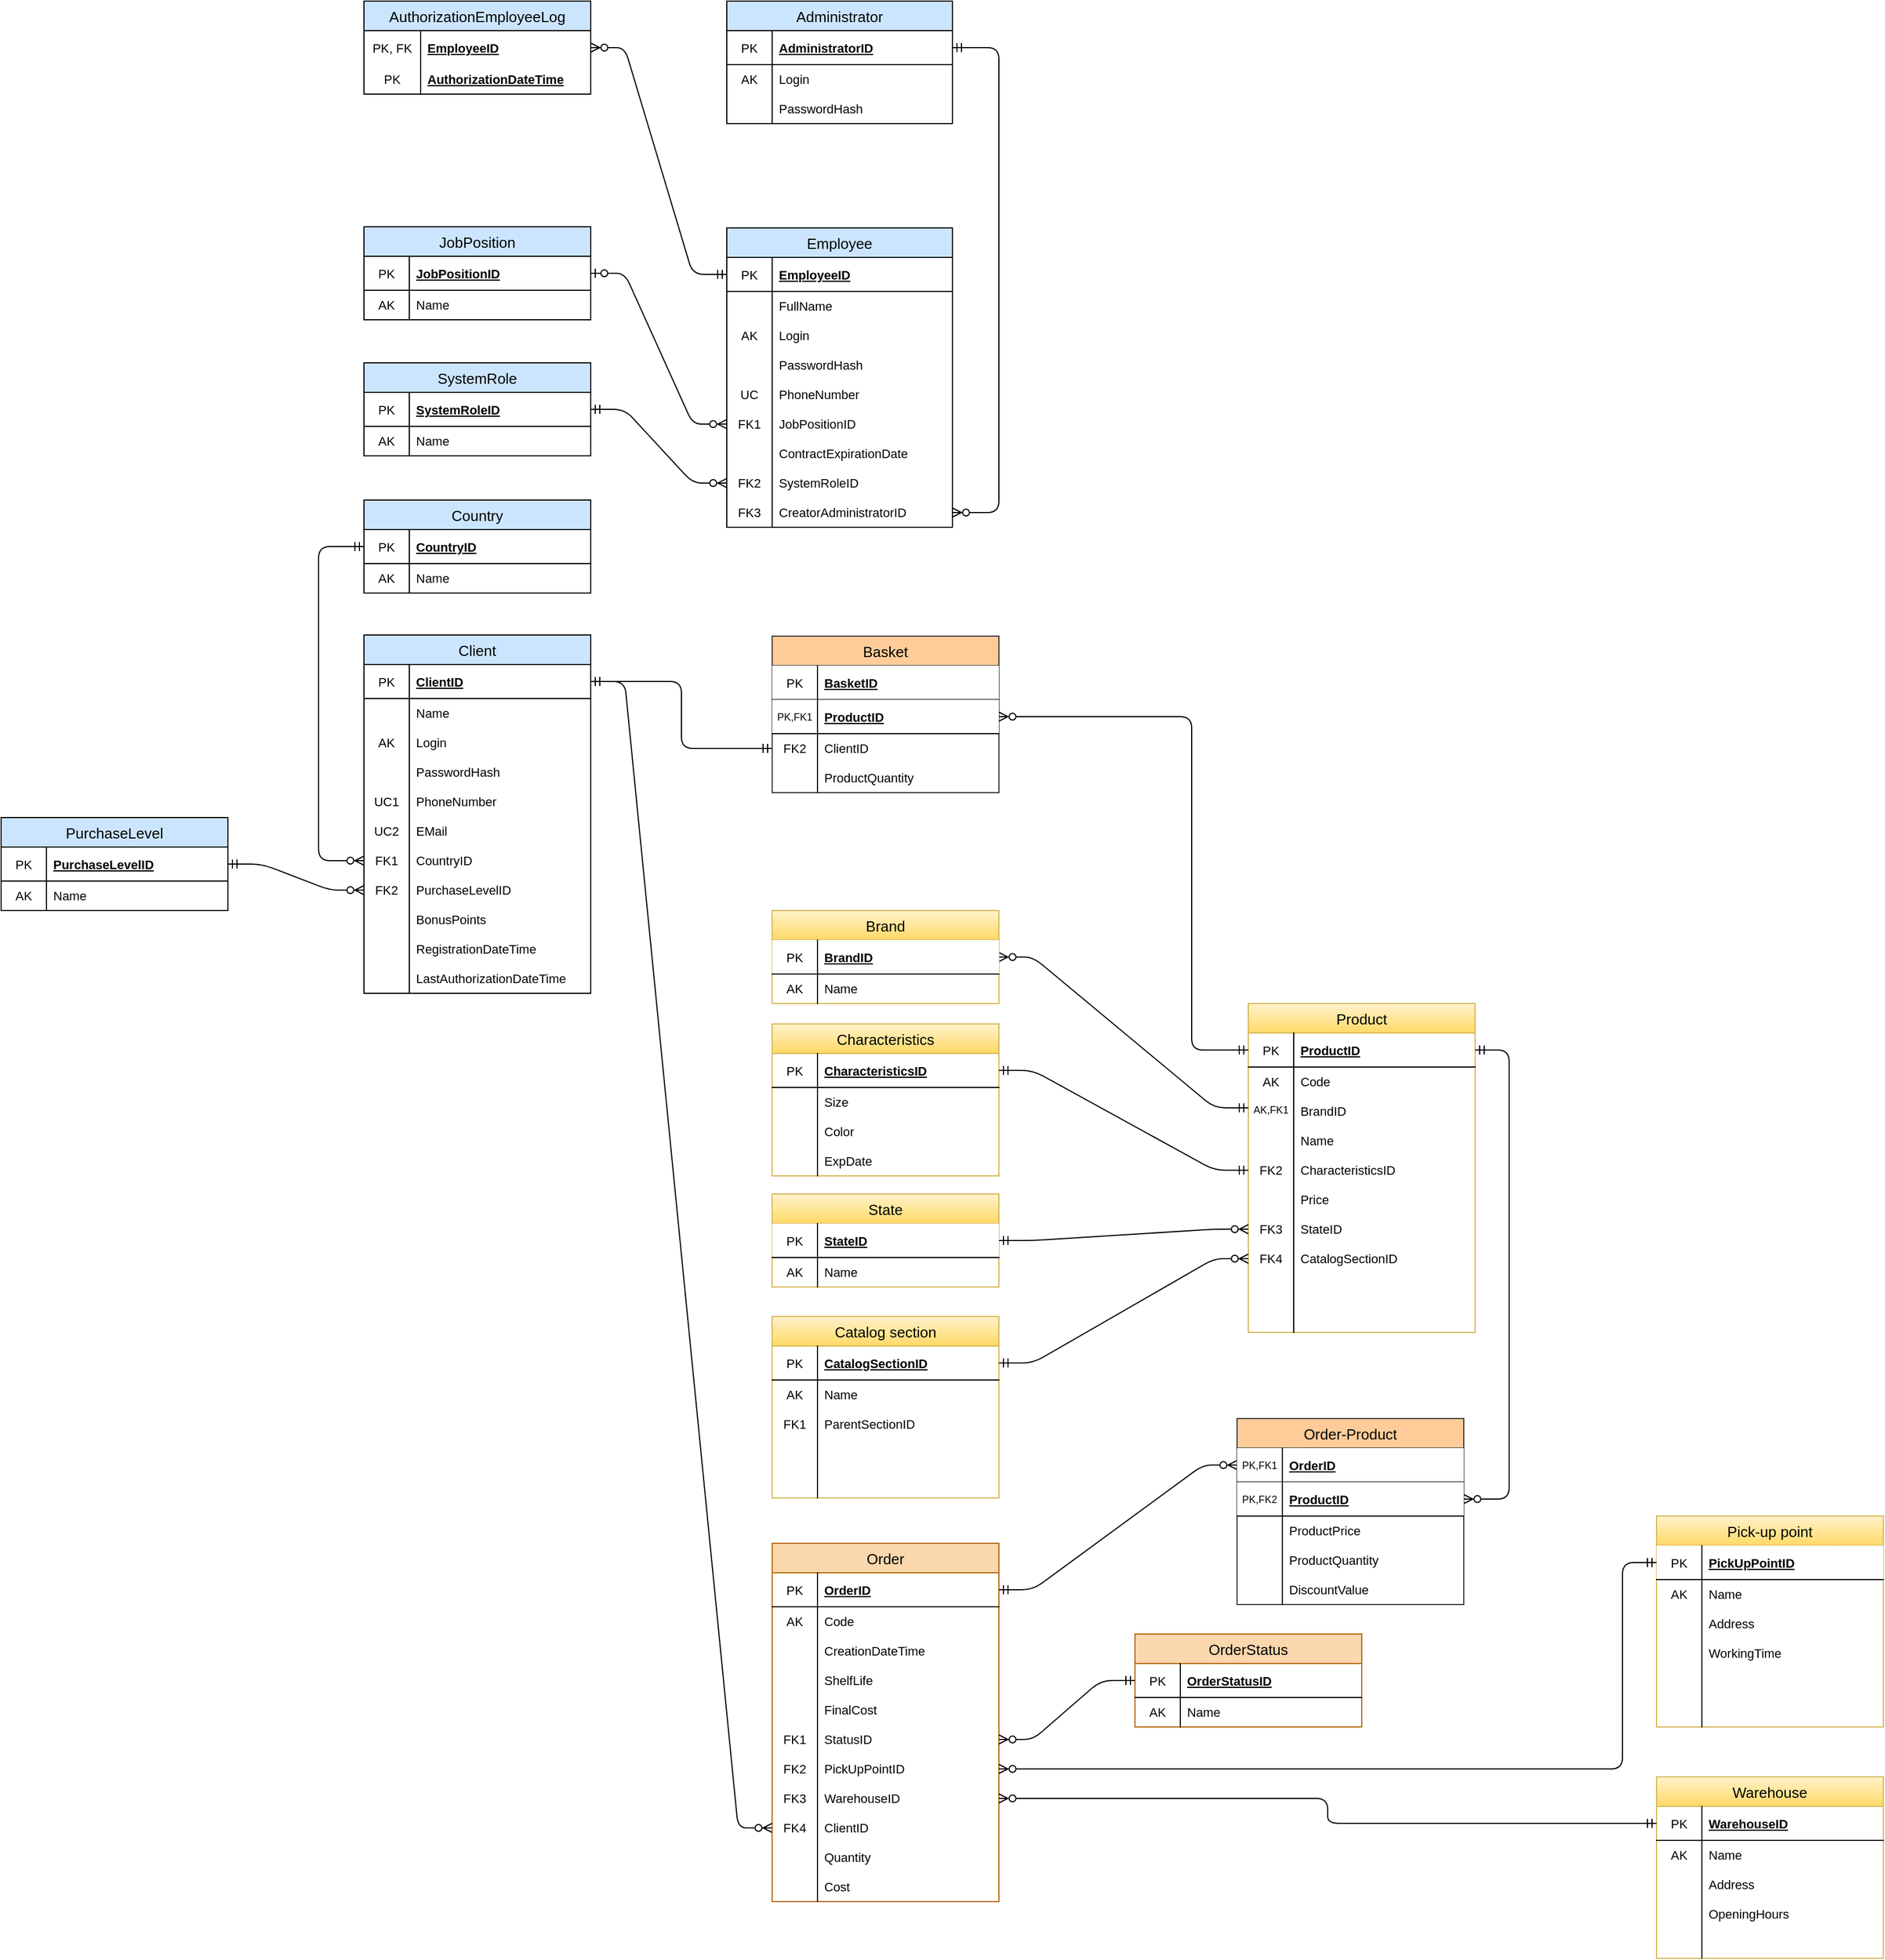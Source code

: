 <mxfile version="24.4.0" type="device">
  <diagram id="CwZ13-dvnRl59raYhXSn" name="Logical Model">
    <mxGraphModel dx="2678" dy="1715" grid="1" gridSize="10" guides="1" tooltips="1" connect="1" arrows="1" fold="1" page="1" pageScale="1" pageWidth="1169" pageHeight="827" math="0" shadow="0">
      <root>
        <mxCell id="r35dB6ONybMWZtxrlVqa-0" />
        <mxCell id="r35dB6ONybMWZtxrlVqa-1" parent="r35dB6ONybMWZtxrlVqa-0" />
        <mxCell id="e1cUlFGXbWlImAR1SOJB-0" value="Administrator" style="swimlane;fontStyle=0;childLayout=stackLayout;horizontal=1;startSize=26;fillColor=#CCE5FF;horizontalStack=0;resizeParent=1;resizeParentMax=0;resizeLast=0;collapsible=1;marginBottom=0;swimlaneFillColor=#ffffff;align=center;fontSize=13;" parent="r35dB6ONybMWZtxrlVqa-1" vertex="1">
          <mxGeometry x="-520" y="-800" width="199" height="108" as="geometry" />
        </mxCell>
        <mxCell id="e1cUlFGXbWlImAR1SOJB-1" value="AdministratorID" style="shape=partialRectangle;top=0;left=0;right=0;bottom=1;align=left;verticalAlign=middle;fillColor=none;spacingLeft=44;spacingRight=4;overflow=hidden;rotatable=0;points=[[0,0.5],[1,0.5]];portConstraint=eastwest;dropTarget=0;fontStyle=5;fontSize=11;" parent="e1cUlFGXbWlImAR1SOJB-0" vertex="1">
          <mxGeometry y="26" width="199" height="30" as="geometry" />
        </mxCell>
        <mxCell id="e1cUlFGXbWlImAR1SOJB-2" value="PK" style="shape=partialRectangle;top=0;left=0;bottom=0;fillColor=none;align=center;verticalAlign=middle;spacingLeft=4;spacingRight=4;overflow=hidden;rotatable=0;points=[];portConstraint=eastwest;part=1;fontSize=11;" parent="e1cUlFGXbWlImAR1SOJB-1" vertex="1" connectable="0">
          <mxGeometry width="40" height="30" as="geometry" />
        </mxCell>
        <mxCell id="e1cUlFGXbWlImAR1SOJB-5" value="Login" style="shape=partialRectangle;top=0;left=0;right=0;bottom=0;align=left;verticalAlign=top;fillColor=none;spacingLeft=44;spacingRight=4;overflow=hidden;rotatable=0;points=[[0,0.5],[1,0.5]];portConstraint=eastwest;dropTarget=0;fontSize=11;" parent="e1cUlFGXbWlImAR1SOJB-0" vertex="1">
          <mxGeometry y="56" width="199" height="26" as="geometry" />
        </mxCell>
        <mxCell id="e1cUlFGXbWlImAR1SOJB-6" value="AK" style="shape=partialRectangle;top=0;left=0;bottom=0;fillColor=none;align=center;verticalAlign=top;spacingLeft=4;spacingRight=4;overflow=hidden;rotatable=0;points=[];portConstraint=eastwest;part=1;fontSize=11;" parent="e1cUlFGXbWlImAR1SOJB-5" vertex="1" connectable="0">
          <mxGeometry width="40" height="26" as="geometry" />
        </mxCell>
        <mxCell id="e1cUlFGXbWlImAR1SOJB-13" value="PasswordHash" style="shape=partialRectangle;top=0;left=0;right=0;bottom=0;align=left;verticalAlign=top;fillColor=none;spacingLeft=44;spacingRight=4;overflow=hidden;rotatable=0;points=[[0,0.5],[1,0.5]];portConstraint=eastwest;dropTarget=0;fontSize=11;" parent="e1cUlFGXbWlImAR1SOJB-0" vertex="1">
          <mxGeometry y="82" width="199" height="26" as="geometry" />
        </mxCell>
        <mxCell id="e1cUlFGXbWlImAR1SOJB-14" value="" style="shape=partialRectangle;top=0;left=0;bottom=0;fillColor=none;align=center;verticalAlign=top;spacingLeft=4;spacingRight=4;overflow=hidden;rotatable=0;points=[];portConstraint=eastwest;part=1;fontSize=11;" parent="e1cUlFGXbWlImAR1SOJB-13" vertex="1" connectable="0">
          <mxGeometry width="40" height="26" as="geometry" />
        </mxCell>
        <mxCell id="e1cUlFGXbWlImAR1SOJB-25" value="Employee" style="swimlane;fontStyle=0;childLayout=stackLayout;horizontal=1;startSize=26;fillColor=#CCE5FF;horizontalStack=0;resizeParent=1;resizeParentMax=0;resizeLast=0;collapsible=1;marginBottom=0;swimlaneFillColor=#ffffff;align=center;fontSize=13;" parent="r35dB6ONybMWZtxrlVqa-1" vertex="1">
          <mxGeometry x="-520" y="-600" width="199" height="264" as="geometry" />
        </mxCell>
        <mxCell id="e1cUlFGXbWlImAR1SOJB-26" value="EmployeeID" style="shape=partialRectangle;top=0;left=0;right=0;bottom=1;align=left;verticalAlign=middle;fillColor=none;spacingLeft=44;spacingRight=4;overflow=hidden;rotatable=0;points=[[0,0.5],[1,0.5]];portConstraint=eastwest;dropTarget=0;fontStyle=5;fontSize=11;" parent="e1cUlFGXbWlImAR1SOJB-25" vertex="1">
          <mxGeometry y="26" width="199" height="30" as="geometry" />
        </mxCell>
        <mxCell id="e1cUlFGXbWlImAR1SOJB-27" value="PK" style="shape=partialRectangle;top=0;left=0;bottom=0;fillColor=none;align=center;verticalAlign=middle;spacingLeft=4;spacingRight=4;overflow=hidden;rotatable=0;points=[];portConstraint=eastwest;part=1;fontSize=11;" parent="e1cUlFGXbWlImAR1SOJB-26" vertex="1" connectable="0">
          <mxGeometry width="40" height="30" as="geometry" />
        </mxCell>
        <mxCell id="e1cUlFGXbWlImAR1SOJB-28" value="FullName" style="shape=partialRectangle;top=0;left=0;right=0;bottom=0;align=left;verticalAlign=top;fillColor=none;spacingLeft=44;spacingRight=4;overflow=hidden;rotatable=0;points=[[0,0.5],[1,0.5]];portConstraint=eastwest;dropTarget=0;fontSize=11;" parent="e1cUlFGXbWlImAR1SOJB-25" vertex="1">
          <mxGeometry y="56" width="199" height="26" as="geometry" />
        </mxCell>
        <mxCell id="e1cUlFGXbWlImAR1SOJB-29" value="" style="shape=partialRectangle;top=0;left=0;bottom=0;fillColor=none;align=center;verticalAlign=top;spacingLeft=4;spacingRight=4;overflow=hidden;rotatable=0;points=[];portConstraint=eastwest;part=1;fontSize=11;" parent="e1cUlFGXbWlImAR1SOJB-28" vertex="1" connectable="0">
          <mxGeometry width="40" height="26" as="geometry" />
        </mxCell>
        <mxCell id="e1cUlFGXbWlImAR1SOJB-30" value="Login" style="shape=partialRectangle;top=0;left=0;right=0;bottom=0;align=left;verticalAlign=top;fillColor=none;spacingLeft=44;spacingRight=4;overflow=hidden;rotatable=0;points=[[0,0.5],[1,0.5]];portConstraint=eastwest;dropTarget=0;fontSize=11;" parent="e1cUlFGXbWlImAR1SOJB-25" vertex="1">
          <mxGeometry y="82" width="199" height="26" as="geometry" />
        </mxCell>
        <mxCell id="e1cUlFGXbWlImAR1SOJB-31" value="AK" style="shape=partialRectangle;top=0;left=0;bottom=0;fillColor=none;align=center;verticalAlign=top;spacingLeft=4;spacingRight=4;overflow=hidden;rotatable=0;points=[];portConstraint=eastwest;part=1;fontSize=11;" parent="e1cUlFGXbWlImAR1SOJB-30" vertex="1" connectable="0">
          <mxGeometry width="40" height="26" as="geometry" />
        </mxCell>
        <mxCell id="e1cUlFGXbWlImAR1SOJB-38" value="PasswordHash" style="shape=partialRectangle;top=0;left=0;right=0;bottom=0;align=left;verticalAlign=top;fillColor=none;spacingLeft=44;spacingRight=4;overflow=hidden;rotatable=0;points=[[0,0.5],[1,0.5]];portConstraint=eastwest;dropTarget=0;fontSize=11;" parent="e1cUlFGXbWlImAR1SOJB-25" vertex="1">
          <mxGeometry y="108" width="199" height="26" as="geometry" />
        </mxCell>
        <mxCell id="e1cUlFGXbWlImAR1SOJB-39" value="" style="shape=partialRectangle;top=0;left=0;bottom=0;fillColor=none;align=center;verticalAlign=top;spacingLeft=4;spacingRight=4;overflow=hidden;rotatable=0;points=[];portConstraint=eastwest;part=1;fontSize=11;" parent="e1cUlFGXbWlImAR1SOJB-38" vertex="1" connectable="0">
          <mxGeometry width="40" height="26" as="geometry" />
        </mxCell>
        <mxCell id="e1cUlFGXbWlImAR1SOJB-32" value="PhoneNumber" style="shape=partialRectangle;top=0;left=0;right=0;bottom=0;align=left;verticalAlign=top;fillColor=none;spacingLeft=44;spacingRight=4;overflow=hidden;rotatable=0;points=[[0,0.5],[1,0.5]];portConstraint=eastwest;dropTarget=0;fontSize=11;" parent="e1cUlFGXbWlImAR1SOJB-25" vertex="1">
          <mxGeometry y="134" width="199" height="26" as="geometry" />
        </mxCell>
        <mxCell id="e1cUlFGXbWlImAR1SOJB-33" value="UC" style="shape=partialRectangle;top=0;left=0;bottom=0;fillColor=none;align=center;verticalAlign=top;spacingLeft=4;spacingRight=4;overflow=hidden;rotatable=0;points=[];portConstraint=eastwest;part=1;fontSize=11;" parent="e1cUlFGXbWlImAR1SOJB-32" vertex="1" connectable="0">
          <mxGeometry width="40" height="26" as="geometry" />
        </mxCell>
        <mxCell id="e1cUlFGXbWlImAR1SOJB-34" value="JobPositionID" style="shape=partialRectangle;top=0;left=0;right=0;bottom=0;align=left;verticalAlign=top;fillColor=none;spacingLeft=44;spacingRight=4;overflow=hidden;rotatable=0;points=[[0,0.5],[1,0.5]];portConstraint=eastwest;dropTarget=0;fontSize=11;" parent="e1cUlFGXbWlImAR1SOJB-25" vertex="1">
          <mxGeometry y="160" width="199" height="26" as="geometry" />
        </mxCell>
        <mxCell id="e1cUlFGXbWlImAR1SOJB-35" value="FK1" style="shape=partialRectangle;top=0;left=0;bottom=0;fillColor=none;align=center;verticalAlign=top;spacingLeft=4;spacingRight=4;overflow=hidden;rotatable=0;points=[];portConstraint=eastwest;part=1;fontSize=11;" parent="e1cUlFGXbWlImAR1SOJB-34" vertex="1" connectable="0">
          <mxGeometry width="40" height="26" as="geometry" />
        </mxCell>
        <mxCell id="e1cUlFGXbWlImAR1SOJB-36" value="ContractExpirationDate" style="shape=partialRectangle;top=0;left=0;right=0;bottom=0;align=left;verticalAlign=top;fillColor=none;spacingLeft=44;spacingRight=4;overflow=hidden;rotatable=0;points=[[0,0.5],[1,0.5]];portConstraint=eastwest;dropTarget=0;fontSize=11;" parent="e1cUlFGXbWlImAR1SOJB-25" vertex="1">
          <mxGeometry y="186" width="199" height="26" as="geometry" />
        </mxCell>
        <mxCell id="e1cUlFGXbWlImAR1SOJB-37" value="" style="shape=partialRectangle;top=0;left=0;bottom=0;fillColor=none;align=center;verticalAlign=top;spacingLeft=4;spacingRight=4;overflow=hidden;rotatable=0;points=[];portConstraint=eastwest;part=1;fontSize=11;" parent="e1cUlFGXbWlImAR1SOJB-36" vertex="1" connectable="0">
          <mxGeometry width="40" height="26" as="geometry" />
        </mxCell>
        <mxCell id="e1cUlFGXbWlImAR1SOJB-40" value="SystemRoleID" style="shape=partialRectangle;top=0;left=0;right=0;bottom=0;align=left;verticalAlign=top;fillColor=none;spacingLeft=44;spacingRight=4;overflow=hidden;rotatable=0;points=[[0,0.5],[1,0.5]];portConstraint=eastwest;dropTarget=0;fontSize=11;" parent="e1cUlFGXbWlImAR1SOJB-25" vertex="1">
          <mxGeometry y="212" width="199" height="26" as="geometry" />
        </mxCell>
        <mxCell id="e1cUlFGXbWlImAR1SOJB-41" value="FK2" style="shape=partialRectangle;top=0;left=0;bottom=0;fillColor=none;align=center;verticalAlign=top;spacingLeft=4;spacingRight=4;overflow=hidden;rotatable=0;points=[];portConstraint=eastwest;part=1;fontSize=11;" parent="e1cUlFGXbWlImAR1SOJB-40" vertex="1" connectable="0">
          <mxGeometry width="40" height="26" as="geometry" />
        </mxCell>
        <mxCell id="e1cUlFGXbWlImAR1SOJB-158" value="CreatorAdministratorID" style="shape=partialRectangle;top=0;left=0;right=0;bottom=0;align=left;verticalAlign=top;fillColor=none;spacingLeft=44;spacingRight=4;overflow=hidden;rotatable=0;points=[[0,0.5],[1,0.5]];portConstraint=eastwest;dropTarget=0;fontSize=11;" parent="e1cUlFGXbWlImAR1SOJB-25" vertex="1">
          <mxGeometry y="238" width="199" height="26" as="geometry" />
        </mxCell>
        <mxCell id="e1cUlFGXbWlImAR1SOJB-159" value="FK3" style="shape=partialRectangle;top=0;left=0;bottom=0;fillColor=none;align=center;verticalAlign=top;spacingLeft=4;spacingRight=4;overflow=hidden;rotatable=0;points=[];portConstraint=eastwest;part=1;fontSize=11;" parent="e1cUlFGXbWlImAR1SOJB-158" vertex="1" connectable="0">
          <mxGeometry width="40" height="26" as="geometry" />
        </mxCell>
        <mxCell id="e1cUlFGXbWlImAR1SOJB-50" value="Country" style="swimlane;fontStyle=0;childLayout=stackLayout;horizontal=1;startSize=26;fillColor=#CCE5FF;horizontalStack=0;resizeParent=1;resizeParentMax=0;resizeLast=0;collapsible=1;marginBottom=0;swimlaneFillColor=#ffffff;align=center;fontSize=13;" parent="r35dB6ONybMWZtxrlVqa-1" vertex="1">
          <mxGeometry x="-840" y="-360" width="200" height="82" as="geometry" />
        </mxCell>
        <mxCell id="e1cUlFGXbWlImAR1SOJB-51" value="CountryID" style="shape=partialRectangle;top=0;left=0;right=0;bottom=1;align=left;verticalAlign=middle;fillColor=none;spacingLeft=44;spacingRight=4;overflow=hidden;rotatable=0;points=[[0,0.5],[1,0.5]];portConstraint=eastwest;dropTarget=0;fontStyle=5;fontSize=11;" parent="e1cUlFGXbWlImAR1SOJB-50" vertex="1">
          <mxGeometry y="26" width="200" height="30" as="geometry" />
        </mxCell>
        <mxCell id="e1cUlFGXbWlImAR1SOJB-52" value="PK" style="shape=partialRectangle;top=0;left=0;bottom=0;fillColor=none;align=center;verticalAlign=middle;spacingLeft=4;spacingRight=4;overflow=hidden;rotatable=0;points=[];portConstraint=eastwest;part=1;fontSize=11;" parent="e1cUlFGXbWlImAR1SOJB-51" vertex="1" connectable="0">
          <mxGeometry width="40" height="30" as="geometry" />
        </mxCell>
        <mxCell id="e1cUlFGXbWlImAR1SOJB-53" value="Name" style="shape=partialRectangle;top=0;left=0;right=0;bottom=0;align=left;verticalAlign=top;fillColor=none;spacingLeft=44;spacingRight=4;overflow=hidden;rotatable=0;points=[[0,0.5],[1,0.5]];portConstraint=eastwest;dropTarget=0;fontSize=11;" parent="e1cUlFGXbWlImAR1SOJB-50" vertex="1">
          <mxGeometry y="56" width="200" height="26" as="geometry" />
        </mxCell>
        <mxCell id="e1cUlFGXbWlImAR1SOJB-54" value="AK" style="shape=partialRectangle;top=0;left=0;bottom=0;fillColor=none;align=center;verticalAlign=top;spacingLeft=4;spacingRight=4;overflow=hidden;rotatable=0;points=[];portConstraint=eastwest;part=1;fontSize=11;" parent="e1cUlFGXbWlImAR1SOJB-53" vertex="1" connectable="0">
          <mxGeometry width="40" height="26" as="geometry" />
        </mxCell>
        <mxCell id="e1cUlFGXbWlImAR1SOJB-75" value="SystemRole" style="swimlane;fontStyle=0;childLayout=stackLayout;horizontal=1;startSize=26;fillColor=#CCE5FF;horizontalStack=0;resizeParent=1;resizeParentMax=0;resizeLast=0;collapsible=1;marginBottom=0;swimlaneFillColor=#ffffff;align=center;fontSize=13;" parent="r35dB6ONybMWZtxrlVqa-1" vertex="1">
          <mxGeometry x="-840" y="-481" width="200" height="82" as="geometry" />
        </mxCell>
        <mxCell id="e1cUlFGXbWlImAR1SOJB-76" value="SystemRoleID" style="shape=partialRectangle;top=0;left=0;right=0;bottom=1;align=left;verticalAlign=middle;fillColor=none;spacingLeft=44;spacingRight=4;overflow=hidden;rotatable=0;points=[[0,0.5],[1,0.5]];portConstraint=eastwest;dropTarget=0;fontStyle=5;fontSize=11;" parent="e1cUlFGXbWlImAR1SOJB-75" vertex="1">
          <mxGeometry y="26" width="200" height="30" as="geometry" />
        </mxCell>
        <mxCell id="e1cUlFGXbWlImAR1SOJB-77" value="PK" style="shape=partialRectangle;top=0;left=0;bottom=0;fillColor=none;align=center;verticalAlign=middle;spacingLeft=4;spacingRight=4;overflow=hidden;rotatable=0;points=[];portConstraint=eastwest;part=1;fontSize=11;" parent="e1cUlFGXbWlImAR1SOJB-76" vertex="1" connectable="0">
          <mxGeometry width="40" height="30" as="geometry" />
        </mxCell>
        <mxCell id="e1cUlFGXbWlImAR1SOJB-78" value="Name" style="shape=partialRectangle;top=0;left=0;right=0;bottom=0;align=left;verticalAlign=top;fillColor=none;spacingLeft=44;spacingRight=4;overflow=hidden;rotatable=0;points=[[0,0.5],[1,0.5]];portConstraint=eastwest;dropTarget=0;fontSize=11;" parent="e1cUlFGXbWlImAR1SOJB-75" vertex="1">
          <mxGeometry y="56" width="200" height="26" as="geometry" />
        </mxCell>
        <mxCell id="e1cUlFGXbWlImAR1SOJB-79" value="AK" style="shape=partialRectangle;top=0;left=0;bottom=0;fillColor=none;align=center;verticalAlign=top;spacingLeft=4;spacingRight=4;overflow=hidden;rotatable=0;points=[];portConstraint=eastwest;part=1;fontSize=11;" parent="e1cUlFGXbWlImAR1SOJB-78" vertex="1" connectable="0">
          <mxGeometry width="40" height="26" as="geometry" />
        </mxCell>
        <mxCell id="e1cUlFGXbWlImAR1SOJB-92" value="Client" style="swimlane;fontStyle=0;childLayout=stackLayout;horizontal=1;startSize=26;fillColor=#CCE5FF;horizontalStack=0;resizeParent=1;resizeParentMax=0;resizeLast=0;collapsible=1;marginBottom=0;swimlaneFillColor=#ffffff;align=center;fontSize=13;" parent="r35dB6ONybMWZtxrlVqa-1" vertex="1">
          <mxGeometry x="-840" y="-241" width="200" height="316" as="geometry" />
        </mxCell>
        <mxCell id="e1cUlFGXbWlImAR1SOJB-93" value="ClientID" style="shape=partialRectangle;top=0;left=0;right=0;bottom=1;align=left;verticalAlign=middle;fillColor=none;spacingLeft=44;spacingRight=4;overflow=hidden;rotatable=0;points=[[0,0.5],[1,0.5]];portConstraint=eastwest;dropTarget=0;fontStyle=5;fontSize=11;" parent="e1cUlFGXbWlImAR1SOJB-92" vertex="1">
          <mxGeometry y="26" width="200" height="30" as="geometry" />
        </mxCell>
        <mxCell id="e1cUlFGXbWlImAR1SOJB-94" value="PK" style="shape=partialRectangle;top=0;left=0;bottom=0;fillColor=none;align=center;verticalAlign=middle;spacingLeft=4;spacingRight=4;overflow=hidden;rotatable=0;points=[];portConstraint=eastwest;part=1;fontSize=11;" parent="e1cUlFGXbWlImAR1SOJB-93" vertex="1" connectable="0">
          <mxGeometry width="40" height="30" as="geometry" />
        </mxCell>
        <mxCell id="e1cUlFGXbWlImAR1SOJB-95" value="Name" style="shape=partialRectangle;top=0;left=0;right=0;bottom=0;align=left;verticalAlign=top;fillColor=none;spacingLeft=44;spacingRight=4;overflow=hidden;rotatable=0;points=[[0,0.5],[1,0.5]];portConstraint=eastwest;dropTarget=0;fontSize=11;" parent="e1cUlFGXbWlImAR1SOJB-92" vertex="1">
          <mxGeometry y="56" width="200" height="26" as="geometry" />
        </mxCell>
        <mxCell id="e1cUlFGXbWlImAR1SOJB-96" value="" style="shape=partialRectangle;top=0;left=0;bottom=0;fillColor=none;align=center;verticalAlign=top;spacingLeft=4;spacingRight=4;overflow=hidden;rotatable=0;points=[];portConstraint=eastwest;part=1;fontSize=11;" parent="e1cUlFGXbWlImAR1SOJB-95" vertex="1" connectable="0">
          <mxGeometry width="40" height="26" as="geometry" />
        </mxCell>
        <mxCell id="e1cUlFGXbWlImAR1SOJB-97" value="Login" style="shape=partialRectangle;top=0;left=0;right=0;bottom=0;align=left;verticalAlign=top;fillColor=none;spacingLeft=44;spacingRight=4;overflow=hidden;rotatable=0;points=[[0,0.5],[1,0.5]];portConstraint=eastwest;dropTarget=0;fontSize=11;" parent="e1cUlFGXbWlImAR1SOJB-92" vertex="1">
          <mxGeometry y="82" width="200" height="26" as="geometry" />
        </mxCell>
        <mxCell id="e1cUlFGXbWlImAR1SOJB-98" value="AK" style="shape=partialRectangle;top=0;left=0;bottom=0;fillColor=none;align=center;verticalAlign=top;spacingLeft=4;spacingRight=4;overflow=hidden;rotatable=0;points=[];portConstraint=eastwest;part=1;fontSize=11;" parent="e1cUlFGXbWlImAR1SOJB-97" vertex="1" connectable="0">
          <mxGeometry width="40" height="26" as="geometry" />
        </mxCell>
        <mxCell id="e1cUlFGXbWlImAR1SOJB-105" value="PasswordHash" style="shape=partialRectangle;top=0;left=0;right=0;bottom=0;align=left;verticalAlign=top;fillColor=none;spacingLeft=44;spacingRight=4;overflow=hidden;rotatable=0;points=[[0,0.5],[1,0.5]];portConstraint=eastwest;dropTarget=0;fontSize=11;" parent="e1cUlFGXbWlImAR1SOJB-92" vertex="1">
          <mxGeometry y="108" width="200" height="26" as="geometry" />
        </mxCell>
        <mxCell id="e1cUlFGXbWlImAR1SOJB-106" value="" style="shape=partialRectangle;top=0;left=0;bottom=0;fillColor=none;align=center;verticalAlign=top;spacingLeft=4;spacingRight=4;overflow=hidden;rotatable=0;points=[];portConstraint=eastwest;part=1;fontSize=11;" parent="e1cUlFGXbWlImAR1SOJB-105" vertex="1" connectable="0">
          <mxGeometry width="40" height="26" as="geometry" />
        </mxCell>
        <mxCell id="e1cUlFGXbWlImAR1SOJB-121" value="PhoneNumber" style="shape=partialRectangle;top=0;left=0;right=0;bottom=0;align=left;verticalAlign=top;fillColor=none;spacingLeft=44;spacingRight=4;overflow=hidden;rotatable=0;points=[[0,0.5],[1,0.5]];portConstraint=eastwest;dropTarget=0;fontSize=11;" parent="e1cUlFGXbWlImAR1SOJB-92" vertex="1">
          <mxGeometry y="134" width="200" height="26" as="geometry" />
        </mxCell>
        <mxCell id="e1cUlFGXbWlImAR1SOJB-122" value="UC1" style="shape=partialRectangle;top=0;left=0;bottom=0;fillColor=none;align=center;verticalAlign=top;spacingLeft=4;spacingRight=4;overflow=hidden;rotatable=0;points=[];portConstraint=eastwest;part=1;fontSize=11;" parent="e1cUlFGXbWlImAR1SOJB-121" vertex="1" connectable="0">
          <mxGeometry width="40" height="26" as="geometry" />
        </mxCell>
        <mxCell id="e1cUlFGXbWlImAR1SOJB-99" value="EMail" style="shape=partialRectangle;top=0;left=0;right=0;bottom=0;align=left;verticalAlign=top;fillColor=none;spacingLeft=44;spacingRight=4;overflow=hidden;rotatable=0;points=[[0,0.5],[1,0.5]];portConstraint=eastwest;dropTarget=0;fontSize=11;" parent="e1cUlFGXbWlImAR1SOJB-92" vertex="1">
          <mxGeometry y="160" width="200" height="26" as="geometry" />
        </mxCell>
        <mxCell id="e1cUlFGXbWlImAR1SOJB-100" value="UC2" style="shape=partialRectangle;top=0;left=0;bottom=0;fillColor=none;align=center;verticalAlign=top;spacingLeft=4;spacingRight=4;overflow=hidden;rotatable=0;points=[];portConstraint=eastwest;part=1;fontSize=11;" parent="e1cUlFGXbWlImAR1SOJB-99" vertex="1" connectable="0">
          <mxGeometry width="40" height="26" as="geometry" />
        </mxCell>
        <mxCell id="e1cUlFGXbWlImAR1SOJB-117" value="CountryID" style="shape=partialRectangle;top=0;left=0;right=0;bottom=0;align=left;verticalAlign=top;fillColor=none;spacingLeft=44;spacingRight=4;overflow=hidden;rotatable=0;points=[[0,0.5],[1,0.5]];portConstraint=eastwest;dropTarget=0;fontSize=11;" parent="e1cUlFGXbWlImAR1SOJB-92" vertex="1">
          <mxGeometry y="186" width="200" height="26" as="geometry" />
        </mxCell>
        <mxCell id="e1cUlFGXbWlImAR1SOJB-118" value="FK1" style="shape=partialRectangle;top=0;left=0;bottom=0;fillColor=none;align=center;verticalAlign=top;spacingLeft=4;spacingRight=4;overflow=hidden;rotatable=0;points=[];portConstraint=eastwest;part=1;fontSize=11;" parent="e1cUlFGXbWlImAR1SOJB-117" vertex="1" connectable="0">
          <mxGeometry width="40" height="26" as="geometry" />
        </mxCell>
        <mxCell id="e1cUlFGXbWlImAR1SOJB-103" value="PurchaseLevelID" style="shape=partialRectangle;top=0;left=0;right=0;bottom=0;align=left;verticalAlign=top;fillColor=none;spacingLeft=44;spacingRight=4;overflow=hidden;rotatable=0;points=[[0,0.5],[1,0.5]];portConstraint=eastwest;dropTarget=0;fontSize=11;" parent="e1cUlFGXbWlImAR1SOJB-92" vertex="1">
          <mxGeometry y="212" width="200" height="26" as="geometry" />
        </mxCell>
        <mxCell id="e1cUlFGXbWlImAR1SOJB-104" value="FK2" style="shape=partialRectangle;top=0;left=0;bottom=0;fillColor=none;align=center;verticalAlign=top;spacingLeft=4;spacingRight=4;overflow=hidden;rotatable=0;points=[];portConstraint=eastwest;part=1;fontSize=11;" parent="e1cUlFGXbWlImAR1SOJB-103" vertex="1" connectable="0">
          <mxGeometry width="40" height="26" as="geometry" />
        </mxCell>
        <mxCell id="e1cUlFGXbWlImAR1SOJB-107" value="BonusPoints" style="shape=partialRectangle;top=0;left=0;right=0;bottom=0;align=left;verticalAlign=top;fillColor=none;spacingLeft=44;spacingRight=4;overflow=hidden;rotatable=0;points=[[0,0.5],[1,0.5]];portConstraint=eastwest;dropTarget=0;fontSize=11;" parent="e1cUlFGXbWlImAR1SOJB-92" vertex="1">
          <mxGeometry y="238" width="200" height="26" as="geometry" />
        </mxCell>
        <mxCell id="e1cUlFGXbWlImAR1SOJB-108" value="" style="shape=partialRectangle;top=0;left=0;bottom=0;fillColor=none;align=center;verticalAlign=top;spacingLeft=4;spacingRight=4;overflow=hidden;rotatable=0;points=[];portConstraint=eastwest;part=1;fontSize=11;" parent="e1cUlFGXbWlImAR1SOJB-107" vertex="1" connectable="0">
          <mxGeometry width="40" height="26" as="geometry" />
        </mxCell>
        <mxCell id="e1cUlFGXbWlImAR1SOJB-109" value="RegistrationDateTime" style="shape=partialRectangle;top=0;left=0;right=0;bottom=0;align=left;verticalAlign=top;fillColor=none;spacingLeft=44;spacingRight=4;overflow=hidden;rotatable=0;points=[[0,0.5],[1,0.5]];portConstraint=eastwest;dropTarget=0;fontSize=11;" parent="e1cUlFGXbWlImAR1SOJB-92" vertex="1">
          <mxGeometry y="264" width="200" height="26" as="geometry" />
        </mxCell>
        <mxCell id="e1cUlFGXbWlImAR1SOJB-110" value="" style="shape=partialRectangle;top=0;left=0;bottom=0;fillColor=none;align=center;verticalAlign=top;spacingLeft=4;spacingRight=4;overflow=hidden;rotatable=0;points=[];portConstraint=eastwest;part=1;fontSize=11;" parent="e1cUlFGXbWlImAR1SOJB-109" vertex="1" connectable="0">
          <mxGeometry width="40" height="26" as="geometry" />
        </mxCell>
        <mxCell id="e1cUlFGXbWlImAR1SOJB-111" value="LastAuthorizationDateTime" style="shape=partialRectangle;top=0;left=0;right=0;bottom=0;align=left;verticalAlign=top;fillColor=none;spacingLeft=44;spacingRight=4;overflow=hidden;rotatable=0;points=[[0,0.5],[1,0.5]];portConstraint=eastwest;dropTarget=0;fontSize=11;" parent="e1cUlFGXbWlImAR1SOJB-92" vertex="1">
          <mxGeometry y="290" width="200" height="26" as="geometry" />
        </mxCell>
        <mxCell id="e1cUlFGXbWlImAR1SOJB-112" value="" style="shape=partialRectangle;top=0;left=0;bottom=0;fillColor=none;align=center;verticalAlign=top;spacingLeft=4;spacingRight=4;overflow=hidden;rotatable=0;points=[];portConstraint=eastwest;part=1;fontSize=11;" parent="e1cUlFGXbWlImAR1SOJB-111" vertex="1" connectable="0">
          <mxGeometry width="40" height="26" as="geometry" />
        </mxCell>
        <mxCell id="e1cUlFGXbWlImAR1SOJB-123" value="PurchaseLevel" style="swimlane;fontStyle=0;childLayout=stackLayout;horizontal=1;startSize=26;fillColor=#CCE5FF;horizontalStack=0;resizeParent=1;resizeParentMax=0;resizeLast=0;collapsible=1;marginBottom=0;swimlaneFillColor=#ffffff;align=center;fontSize=13;" parent="r35dB6ONybMWZtxrlVqa-1" vertex="1">
          <mxGeometry x="-1160" y="-80" width="200" height="82" as="geometry" />
        </mxCell>
        <mxCell id="e1cUlFGXbWlImAR1SOJB-124" value="PurchaseLevelID" style="shape=partialRectangle;top=0;left=0;right=0;bottom=1;align=left;verticalAlign=middle;fillColor=none;spacingLeft=44;spacingRight=4;overflow=hidden;rotatable=0;points=[[0,0.5],[1,0.5]];portConstraint=eastwest;dropTarget=0;fontStyle=5;fontSize=11;" parent="e1cUlFGXbWlImAR1SOJB-123" vertex="1">
          <mxGeometry y="26" width="200" height="30" as="geometry" />
        </mxCell>
        <mxCell id="e1cUlFGXbWlImAR1SOJB-125" value="PK" style="shape=partialRectangle;top=0;left=0;bottom=0;fillColor=none;align=center;verticalAlign=middle;spacingLeft=4;spacingRight=4;overflow=hidden;rotatable=0;points=[];portConstraint=eastwest;part=1;fontSize=11;" parent="e1cUlFGXbWlImAR1SOJB-124" vertex="1" connectable="0">
          <mxGeometry width="40" height="30" as="geometry" />
        </mxCell>
        <mxCell id="e1cUlFGXbWlImAR1SOJB-126" value="Name" style="shape=partialRectangle;top=0;left=0;right=0;bottom=0;align=left;verticalAlign=top;fillColor=none;spacingLeft=44;spacingRight=4;overflow=hidden;rotatable=0;points=[[0,0.5],[1,0.5]];portConstraint=eastwest;dropTarget=0;fontSize=11;" parent="e1cUlFGXbWlImAR1SOJB-123" vertex="1">
          <mxGeometry y="56" width="200" height="26" as="geometry" />
        </mxCell>
        <mxCell id="e1cUlFGXbWlImAR1SOJB-127" value="AK" style="shape=partialRectangle;top=0;left=0;bottom=0;fillColor=none;align=center;verticalAlign=top;spacingLeft=4;spacingRight=4;overflow=hidden;rotatable=0;points=[];portConstraint=eastwest;part=1;fontSize=11;" parent="e1cUlFGXbWlImAR1SOJB-126" vertex="1" connectable="0">
          <mxGeometry width="40" height="26" as="geometry" />
        </mxCell>
        <mxCell id="e1cUlFGXbWlImAR1SOJB-147" value="AuthorizationEmployeeLog" style="swimlane;fontStyle=0;childLayout=stackLayout;horizontal=1;startSize=26;fillColor=#CCE5FF;horizontalStack=0;resizeParent=1;resizeParentMax=0;resizeLast=0;collapsible=1;marginBottom=0;swimlaneFillColor=#ffffff;align=center;fontSize=13;" parent="r35dB6ONybMWZtxrlVqa-1" vertex="1">
          <mxGeometry x="-840" y="-800" width="200" height="82" as="geometry" />
        </mxCell>
        <mxCell id="e1cUlFGXbWlImAR1SOJB-148" value="EmployeeID" style="shape=partialRectangle;top=0;left=0;right=0;bottom=1;align=left;verticalAlign=middle;fillColor=none;spacingLeft=54;spacingRight=4;overflow=hidden;rotatable=0;points=[[0,0.5],[1,0.5]];portConstraint=eastwest;dropTarget=0;fontStyle=5;fontSize=11;strokeColor=none;" parent="e1cUlFGXbWlImAR1SOJB-147" vertex="1">
          <mxGeometry y="26" width="200" height="30" as="geometry" />
        </mxCell>
        <mxCell id="e1cUlFGXbWlImAR1SOJB-149" value="PK, FK" style="shape=partialRectangle;top=0;left=0;bottom=0;fillColor=none;align=center;verticalAlign=middle;spacingLeft=4;spacingRight=4;overflow=hidden;rotatable=0;points=[];portConstraint=eastwest;part=1;fontSize=11;" parent="e1cUlFGXbWlImAR1SOJB-148" vertex="1" connectable="0">
          <mxGeometry width="50" height="30" as="geometry" />
        </mxCell>
        <mxCell id="e1cUlFGXbWlImAR1SOJB-150" value="AuthorizationDateTime" style="shape=partialRectangle;top=0;left=0;right=0;bottom=0;align=left;verticalAlign=top;fillColor=none;spacingLeft=54;spacingRight=4;overflow=hidden;rotatable=0;points=[[0,0.5],[1,0.5]];portConstraint=eastwest;dropTarget=0;fontSize=11;fontStyle=5" parent="e1cUlFGXbWlImAR1SOJB-147" vertex="1">
          <mxGeometry y="56" width="200" height="26" as="geometry" />
        </mxCell>
        <mxCell id="e1cUlFGXbWlImAR1SOJB-151" value="PK" style="shape=partialRectangle;top=0;left=0;bottom=0;fillColor=none;align=center;verticalAlign=top;spacingLeft=4;spacingRight=4;overflow=hidden;rotatable=0;points=[];portConstraint=eastwest;part=1;fontSize=11;" parent="e1cUlFGXbWlImAR1SOJB-150" vertex="1" connectable="0">
          <mxGeometry width="50" height="26" as="geometry" />
        </mxCell>
        <mxCell id="e1cUlFGXbWlImAR1SOJB-152" value="JobPosition" style="swimlane;fontStyle=0;childLayout=stackLayout;horizontal=1;startSize=26;fillColor=#CCE5FF;horizontalStack=0;resizeParent=1;resizeParentMax=0;resizeLast=0;collapsible=1;marginBottom=0;swimlaneFillColor=#ffffff;align=center;fontSize=13;" parent="r35dB6ONybMWZtxrlVqa-1" vertex="1">
          <mxGeometry x="-840" y="-601" width="200" height="82" as="geometry" />
        </mxCell>
        <mxCell id="e1cUlFGXbWlImAR1SOJB-153" value="JobPositionID" style="shape=partialRectangle;top=0;left=0;right=0;bottom=1;align=left;verticalAlign=middle;fillColor=none;spacingLeft=44;spacingRight=4;overflow=hidden;rotatable=0;points=[[0,0.5],[1,0.5]];portConstraint=eastwest;dropTarget=0;fontStyle=5;fontSize=11;" parent="e1cUlFGXbWlImAR1SOJB-152" vertex="1">
          <mxGeometry y="26" width="200" height="30" as="geometry" />
        </mxCell>
        <mxCell id="e1cUlFGXbWlImAR1SOJB-154" value="PK" style="shape=partialRectangle;top=0;left=0;bottom=0;fillColor=none;align=center;verticalAlign=middle;spacingLeft=4;spacingRight=4;overflow=hidden;rotatable=0;points=[];portConstraint=eastwest;part=1;fontSize=11;" parent="e1cUlFGXbWlImAR1SOJB-153" vertex="1" connectable="0">
          <mxGeometry width="40" height="30" as="geometry" />
        </mxCell>
        <mxCell id="e1cUlFGXbWlImAR1SOJB-155" value="Name" style="shape=partialRectangle;top=0;left=0;right=0;bottom=0;align=left;verticalAlign=top;fillColor=none;spacingLeft=44;spacingRight=4;overflow=hidden;rotatable=0;points=[[0,0.5],[1,0.5]];portConstraint=eastwest;dropTarget=0;fontSize=11;" parent="e1cUlFGXbWlImAR1SOJB-152" vertex="1">
          <mxGeometry y="56" width="200" height="26" as="geometry" />
        </mxCell>
        <mxCell id="e1cUlFGXbWlImAR1SOJB-156" value="AK" style="shape=partialRectangle;top=0;left=0;bottom=0;fillColor=none;align=center;verticalAlign=top;spacingLeft=4;spacingRight=4;overflow=hidden;rotatable=0;points=[];portConstraint=eastwest;part=1;fontSize=11;" parent="e1cUlFGXbWlImAR1SOJB-155" vertex="1" connectable="0">
          <mxGeometry width="40" height="26" as="geometry" />
        </mxCell>
        <mxCell id="e1cUlFGXbWlImAR1SOJB-157" style="edgeStyle=entityRelationEdgeStyle;rounded=1;orthogonalLoop=1;jettySize=auto;html=1;exitX=1;exitY=0.5;exitDx=0;exitDy=0;entryX=0;entryY=0.5;entryDx=0;entryDy=0;startArrow=ERzeroToMany;startFill=0;endArrow=ERmandOne;endFill=0;" parent="r35dB6ONybMWZtxrlVqa-1" source="e1cUlFGXbWlImAR1SOJB-148" target="e1cUlFGXbWlImAR1SOJB-26" edge="1">
          <mxGeometry relative="1" as="geometry" />
        </mxCell>
        <mxCell id="e1cUlFGXbWlImAR1SOJB-160" style="edgeStyle=orthogonalEdgeStyle;rounded=1;orthogonalLoop=1;jettySize=auto;html=1;exitX=1;exitY=0.5;exitDx=0;exitDy=0;entryX=1;entryY=0.5;entryDx=0;entryDy=0;startArrow=ERzeroToMany;startFill=0;endArrow=ERmandOne;endFill=0;" parent="r35dB6ONybMWZtxrlVqa-1" source="e1cUlFGXbWlImAR1SOJB-158" target="e1cUlFGXbWlImAR1SOJB-1" edge="1">
          <mxGeometry relative="1" as="geometry">
            <Array as="points">
              <mxPoint x="-280" y="-349" />
              <mxPoint x="-280" y="-759" />
            </Array>
          </mxGeometry>
        </mxCell>
        <mxCell id="e1cUlFGXbWlImAR1SOJB-161" style="edgeStyle=entityRelationEdgeStyle;rounded=1;orthogonalLoop=1;jettySize=auto;html=1;exitX=0;exitY=0.5;exitDx=0;exitDy=0;entryX=1;entryY=0.5;entryDx=0;entryDy=0;startArrow=ERzeroToMany;startFill=0;endArrow=ERmandOne;endFill=0;" parent="r35dB6ONybMWZtxrlVqa-1" source="e1cUlFGXbWlImAR1SOJB-40" target="e1cUlFGXbWlImAR1SOJB-76" edge="1">
          <mxGeometry relative="1" as="geometry" />
        </mxCell>
        <mxCell id="e1cUlFGXbWlImAR1SOJB-162" style="edgeStyle=entityRelationEdgeStyle;rounded=1;orthogonalLoop=1;jettySize=auto;html=1;exitX=0;exitY=0.5;exitDx=0;exitDy=0;entryX=1;entryY=0.5;entryDx=0;entryDy=0;startArrow=ERzeroToMany;startFill=0;endArrow=ERzeroToOne;endFill=0;" parent="r35dB6ONybMWZtxrlVqa-1" source="e1cUlFGXbWlImAR1SOJB-34" target="e1cUlFGXbWlImAR1SOJB-153" edge="1">
          <mxGeometry relative="1" as="geometry" />
        </mxCell>
        <mxCell id="e1cUlFGXbWlImAR1SOJB-163" style="edgeStyle=orthogonalEdgeStyle;rounded=1;orthogonalLoop=1;jettySize=auto;html=1;exitX=0;exitY=0.5;exitDx=0;exitDy=0;entryX=0;entryY=0.5;entryDx=0;entryDy=0;startArrow=ERzeroToMany;startFill=0;endArrow=ERmandOne;endFill=0;" parent="r35dB6ONybMWZtxrlVqa-1" source="e1cUlFGXbWlImAR1SOJB-117" target="e1cUlFGXbWlImAR1SOJB-51" edge="1">
          <mxGeometry relative="1" as="geometry">
            <Array as="points">
              <mxPoint x="-880" y="-42" />
              <mxPoint x="-880" y="-319" />
            </Array>
          </mxGeometry>
        </mxCell>
        <mxCell id="e1cUlFGXbWlImAR1SOJB-164" style="edgeStyle=entityRelationEdgeStyle;rounded=1;orthogonalLoop=1;jettySize=auto;html=1;exitX=0;exitY=0.5;exitDx=0;exitDy=0;entryX=1;entryY=0.5;entryDx=0;entryDy=0;startArrow=ERzeroToMany;startFill=0;endArrow=ERmandOne;endFill=0;" parent="r35dB6ONybMWZtxrlVqa-1" source="e1cUlFGXbWlImAR1SOJB-103" target="e1cUlFGXbWlImAR1SOJB-124" edge="1">
          <mxGeometry relative="1" as="geometry" />
        </mxCell>
        <mxCell id="11MfjNws7Z_111s8Z915-0" value="Warehouse" style="swimlane;fontStyle=0;childLayout=stackLayout;horizontal=1;startSize=26;fillColor=#fff2cc;horizontalStack=0;resizeParent=1;resizeParentMax=0;resizeLast=0;collapsible=1;marginBottom=0;swimlaneFillColor=#ffffff;align=center;fontSize=13;strokeColor=#d6b656;gradientColor=#ffd966;" vertex="1" parent="r35dB6ONybMWZtxrlVqa-1">
          <mxGeometry x="300" y="766" width="200" height="160" as="geometry" />
        </mxCell>
        <mxCell id="11MfjNws7Z_111s8Z915-1" value="WarehouseID" style="shape=partialRectangle;top=0;left=0;right=0;bottom=1;align=left;verticalAlign=middle;fillColor=none;spacingLeft=44;spacingRight=4;overflow=hidden;rotatable=0;points=[[0,0.5],[1,0.5]];portConstraint=eastwest;dropTarget=0;fontStyle=5;fontSize=11;" vertex="1" parent="11MfjNws7Z_111s8Z915-0">
          <mxGeometry y="26" width="200" height="30" as="geometry" />
        </mxCell>
        <mxCell id="11MfjNws7Z_111s8Z915-2" value="PK" style="shape=partialRectangle;top=0;left=0;bottom=0;fillColor=none;align=center;verticalAlign=middle;spacingLeft=4;spacingRight=4;overflow=hidden;rotatable=0;points=[];portConstraint=eastwest;part=1;fontSize=11;" vertex="1" connectable="0" parent="11MfjNws7Z_111s8Z915-1">
          <mxGeometry width="40" height="30" as="geometry" />
        </mxCell>
        <mxCell id="11MfjNws7Z_111s8Z915-3" value="Name" style="shape=partialRectangle;top=0;left=0;right=0;bottom=0;align=left;verticalAlign=top;fillColor=none;spacingLeft=44;spacingRight=4;overflow=hidden;rotatable=0;points=[[0,0.5],[1,0.5]];portConstraint=eastwest;dropTarget=0;fontSize=11;" vertex="1" parent="11MfjNws7Z_111s8Z915-0">
          <mxGeometry y="56" width="200" height="26" as="geometry" />
        </mxCell>
        <mxCell id="11MfjNws7Z_111s8Z915-4" value="AK" style="shape=partialRectangle;top=0;left=0;bottom=0;fillColor=none;align=center;verticalAlign=top;spacingLeft=4;spacingRight=4;overflow=hidden;rotatable=0;points=[];portConstraint=eastwest;part=1;fontSize=11;" vertex="1" connectable="0" parent="11MfjNws7Z_111s8Z915-3">
          <mxGeometry width="40" height="26" as="geometry" />
        </mxCell>
        <mxCell id="11MfjNws7Z_111s8Z915-5" value="Address" style="shape=partialRectangle;top=0;left=0;right=0;bottom=0;align=left;verticalAlign=top;fillColor=none;spacingLeft=44;spacingRight=4;overflow=hidden;rotatable=0;points=[[0,0.5],[1,0.5]];portConstraint=eastwest;dropTarget=0;fontSize=11;" vertex="1" parent="11MfjNws7Z_111s8Z915-0">
          <mxGeometry y="82" width="200" height="26" as="geometry" />
        </mxCell>
        <mxCell id="11MfjNws7Z_111s8Z915-6" value="" style="shape=partialRectangle;top=0;left=0;bottom=0;fillColor=none;align=center;verticalAlign=top;spacingLeft=4;spacingRight=4;overflow=hidden;rotatable=0;points=[];portConstraint=eastwest;part=1;fontSize=11;" vertex="1" connectable="0" parent="11MfjNws7Z_111s8Z915-5">
          <mxGeometry width="40" height="26" as="geometry" />
        </mxCell>
        <mxCell id="11MfjNws7Z_111s8Z915-7" value="OpeningHours" style="shape=partialRectangle;top=0;left=0;right=0;bottom=0;align=left;verticalAlign=top;fillColor=none;spacingLeft=44;spacingRight=4;overflow=hidden;rotatable=0;points=[[0,0.5],[1,0.5]];portConstraint=eastwest;dropTarget=0;fontSize=11;" vertex="1" parent="11MfjNws7Z_111s8Z915-0">
          <mxGeometry y="108" width="200" height="26" as="geometry" />
        </mxCell>
        <mxCell id="11MfjNws7Z_111s8Z915-8" value="" style="shape=partialRectangle;top=0;left=0;bottom=0;fillColor=none;align=center;verticalAlign=top;spacingLeft=4;spacingRight=4;overflow=hidden;rotatable=0;points=[];portConstraint=eastwest;part=1;fontSize=11;" vertex="1" connectable="0" parent="11MfjNws7Z_111s8Z915-7">
          <mxGeometry width="40" height="26" as="geometry" />
        </mxCell>
        <mxCell id="11MfjNws7Z_111s8Z915-9" value="" style="shape=partialRectangle;top=0;left=0;right=0;bottom=0;align=left;verticalAlign=top;fillColor=none;spacingLeft=44;spacingRight=4;overflow=hidden;rotatable=0;points=[[0,0.5],[1,0.5]];portConstraint=eastwest;dropTarget=0;fontSize=11;" vertex="1" parent="11MfjNws7Z_111s8Z915-0">
          <mxGeometry y="134" width="200" height="26" as="geometry" />
        </mxCell>
        <mxCell id="11MfjNws7Z_111s8Z915-10" value="" style="shape=partialRectangle;top=0;left=0;bottom=0;fillColor=none;align=center;verticalAlign=top;spacingLeft=4;spacingRight=4;overflow=hidden;rotatable=0;points=[];portConstraint=eastwest;part=1;fontSize=11;" vertex="1" connectable="0" parent="11MfjNws7Z_111s8Z915-9">
          <mxGeometry width="40" height="26" as="geometry" />
        </mxCell>
        <mxCell id="11MfjNws7Z_111s8Z915-23" value="Pick-up point" style="swimlane;fontStyle=0;childLayout=stackLayout;horizontal=1;startSize=26;fillColor=#fff2cc;horizontalStack=0;resizeParent=1;resizeParentMax=0;resizeLast=0;collapsible=1;marginBottom=0;swimlaneFillColor=#ffffff;align=center;fontSize=13;strokeColor=#d6b656;gradientColor=#ffd966;" vertex="1" parent="r35dB6ONybMWZtxrlVqa-1">
          <mxGeometry x="300" y="536" width="200" height="186" as="geometry" />
        </mxCell>
        <mxCell id="11MfjNws7Z_111s8Z915-24" value="PickUpPointID" style="shape=partialRectangle;top=0;left=0;right=0;bottom=1;align=left;verticalAlign=middle;spacingLeft=44;spacingRight=4;overflow=hidden;rotatable=0;points=[[0,0.5],[1,0.5]];portConstraint=eastwest;dropTarget=0;fontStyle=5;fontSize=11;" vertex="1" parent="11MfjNws7Z_111s8Z915-23">
          <mxGeometry y="26" width="200" height="30" as="geometry" />
        </mxCell>
        <mxCell id="11MfjNws7Z_111s8Z915-25" value="PK" style="shape=partialRectangle;top=0;left=0;bottom=0;fillColor=none;align=center;verticalAlign=middle;spacingLeft=4;spacingRight=4;overflow=hidden;rotatable=0;points=[];portConstraint=eastwest;part=1;fontSize=11;" vertex="1" connectable="0" parent="11MfjNws7Z_111s8Z915-24">
          <mxGeometry width="40" height="30" as="geometry" />
        </mxCell>
        <mxCell id="11MfjNws7Z_111s8Z915-26" value="Name" style="shape=partialRectangle;top=0;left=0;right=0;bottom=0;align=left;verticalAlign=top;fillColor=none;spacingLeft=44;spacingRight=4;overflow=hidden;rotatable=0;points=[[0,0.5],[1,0.5]];portConstraint=eastwest;dropTarget=0;fontSize=11;" vertex="1" parent="11MfjNws7Z_111s8Z915-23">
          <mxGeometry y="56" width="200" height="26" as="geometry" />
        </mxCell>
        <mxCell id="11MfjNws7Z_111s8Z915-27" value="AK" style="shape=partialRectangle;top=0;left=0;bottom=0;fillColor=none;align=center;verticalAlign=top;spacingLeft=4;spacingRight=4;overflow=hidden;rotatable=0;points=[];portConstraint=eastwest;part=1;fontSize=11;" vertex="1" connectable="0" parent="11MfjNws7Z_111s8Z915-26">
          <mxGeometry width="40" height="26" as="geometry" />
        </mxCell>
        <mxCell id="11MfjNws7Z_111s8Z915-28" value="Address" style="shape=partialRectangle;top=0;left=0;right=0;bottom=0;align=left;verticalAlign=top;fillColor=none;spacingLeft=44;spacingRight=4;overflow=hidden;rotatable=0;points=[[0,0.5],[1,0.5]];portConstraint=eastwest;dropTarget=0;fontSize=11;" vertex="1" parent="11MfjNws7Z_111s8Z915-23">
          <mxGeometry y="82" width="200" height="26" as="geometry" />
        </mxCell>
        <mxCell id="11MfjNws7Z_111s8Z915-29" value="" style="shape=partialRectangle;top=0;left=0;bottom=0;fillColor=none;align=center;verticalAlign=top;spacingLeft=4;spacingRight=4;overflow=hidden;rotatable=0;points=[];portConstraint=eastwest;part=1;fontSize=11;" vertex="1" connectable="0" parent="11MfjNws7Z_111s8Z915-28">
          <mxGeometry width="40" height="26" as="geometry" />
        </mxCell>
        <mxCell id="11MfjNws7Z_111s8Z915-30" value="WorkingTime" style="shape=partialRectangle;top=0;left=0;right=0;bottom=0;align=left;verticalAlign=top;fillColor=none;spacingLeft=44;spacingRight=4;overflow=hidden;rotatable=0;points=[[0,0.5],[1,0.5]];portConstraint=eastwest;dropTarget=0;fontSize=11;" vertex="1" parent="11MfjNws7Z_111s8Z915-23">
          <mxGeometry y="108" width="200" height="26" as="geometry" />
        </mxCell>
        <mxCell id="11MfjNws7Z_111s8Z915-31" value="" style="shape=partialRectangle;top=0;left=0;bottom=0;fillColor=none;align=center;verticalAlign=top;spacingLeft=4;spacingRight=4;overflow=hidden;rotatable=0;points=[];portConstraint=eastwest;part=1;fontSize=11;" vertex="1" connectable="0" parent="11MfjNws7Z_111s8Z915-30">
          <mxGeometry width="40" height="26" as="geometry" />
        </mxCell>
        <mxCell id="11MfjNws7Z_111s8Z915-32" value="" style="shape=partialRectangle;top=0;left=0;right=0;bottom=0;align=left;verticalAlign=top;fillColor=none;spacingLeft=44;spacingRight=4;overflow=hidden;rotatable=0;points=[[0,0.5],[1,0.5]];portConstraint=eastwest;dropTarget=0;fontSize=11;" vertex="1" parent="11MfjNws7Z_111s8Z915-23">
          <mxGeometry y="134" width="200" height="26" as="geometry" />
        </mxCell>
        <mxCell id="11MfjNws7Z_111s8Z915-33" value="" style="shape=partialRectangle;top=0;left=0;bottom=0;fillColor=none;align=center;verticalAlign=top;spacingLeft=4;spacingRight=4;overflow=hidden;rotatable=0;points=[];portConstraint=eastwest;part=1;fontSize=11;" vertex="1" connectable="0" parent="11MfjNws7Z_111s8Z915-32">
          <mxGeometry width="40" height="26" as="geometry" />
        </mxCell>
        <mxCell id="11MfjNws7Z_111s8Z915-34" value="" style="shape=partialRectangle;top=0;left=0;right=0;bottom=0;align=left;verticalAlign=top;fillColor=none;spacingLeft=44;spacingRight=4;overflow=hidden;rotatable=0;points=[[0,0.5],[1,0.5]];portConstraint=eastwest;dropTarget=0;fontSize=11;" vertex="1" parent="11MfjNws7Z_111s8Z915-23">
          <mxGeometry y="160" width="200" height="26" as="geometry" />
        </mxCell>
        <mxCell id="11MfjNws7Z_111s8Z915-35" value="" style="shape=partialRectangle;top=0;left=0;bottom=0;fillColor=none;align=center;verticalAlign=top;spacingLeft=4;spacingRight=4;overflow=hidden;rotatable=0;points=[];portConstraint=eastwest;part=1;fontSize=11;" vertex="1" connectable="0" parent="11MfjNws7Z_111s8Z915-34">
          <mxGeometry width="40" height="26" as="geometry" />
        </mxCell>
        <mxCell id="11MfjNws7Z_111s8Z915-46" value="Catalog section" style="swimlane;fontStyle=0;childLayout=stackLayout;horizontal=1;startSize=26;fillColor=#fff2cc;horizontalStack=0;resizeParent=1;resizeParentMax=0;resizeLast=0;collapsible=1;marginBottom=0;swimlaneFillColor=#ffffff;align=center;fontSize=13;strokeColor=#d6b656;gradientColor=#ffd966;" vertex="1" parent="r35dB6ONybMWZtxrlVqa-1">
          <mxGeometry x="-480" y="360" width="200" height="160" as="geometry" />
        </mxCell>
        <mxCell id="11MfjNws7Z_111s8Z915-47" value="CatalogSectionID" style="shape=partialRectangle;top=0;left=0;right=0;bottom=1;align=left;verticalAlign=middle;fillColor=none;spacingLeft=44;spacingRight=4;overflow=hidden;rotatable=0;points=[[0,0.5],[1,0.5]];portConstraint=eastwest;dropTarget=0;fontStyle=5;fontSize=11;" vertex="1" parent="11MfjNws7Z_111s8Z915-46">
          <mxGeometry y="26" width="200" height="30" as="geometry" />
        </mxCell>
        <mxCell id="11MfjNws7Z_111s8Z915-48" value="PK" style="shape=partialRectangle;top=0;left=0;bottom=0;fillColor=none;align=center;verticalAlign=middle;spacingLeft=4;spacingRight=4;overflow=hidden;rotatable=0;points=[];portConstraint=eastwest;part=1;fontSize=11;" vertex="1" connectable="0" parent="11MfjNws7Z_111s8Z915-47">
          <mxGeometry width="40" height="30" as="geometry" />
        </mxCell>
        <mxCell id="11MfjNws7Z_111s8Z915-49" value="Name" style="shape=partialRectangle;top=0;left=0;right=0;bottom=0;align=left;verticalAlign=top;fillColor=none;spacingLeft=44;spacingRight=4;overflow=hidden;rotatable=0;points=[[0,0.5],[1,0.5]];portConstraint=eastwest;dropTarget=0;fontSize=11;" vertex="1" parent="11MfjNws7Z_111s8Z915-46">
          <mxGeometry y="56" width="200" height="26" as="geometry" />
        </mxCell>
        <mxCell id="11MfjNws7Z_111s8Z915-50" value="AK" style="shape=partialRectangle;top=0;left=0;bottom=0;fillColor=none;align=center;verticalAlign=top;spacingLeft=4;spacingRight=4;overflow=hidden;rotatable=0;points=[];portConstraint=eastwest;part=1;fontSize=11;" vertex="1" connectable="0" parent="11MfjNws7Z_111s8Z915-49">
          <mxGeometry width="40" height="26" as="geometry" />
        </mxCell>
        <mxCell id="11MfjNws7Z_111s8Z915-51" value="ParentSectionID" style="shape=partialRectangle;top=0;left=0;right=0;bottom=0;align=left;verticalAlign=top;fillColor=none;spacingLeft=44;spacingRight=4;overflow=hidden;rotatable=0;points=[[0,0.5],[1,0.5]];portConstraint=eastwest;dropTarget=0;fontSize=11;" vertex="1" parent="11MfjNws7Z_111s8Z915-46">
          <mxGeometry y="82" width="200" height="26" as="geometry" />
        </mxCell>
        <mxCell id="11MfjNws7Z_111s8Z915-52" value="FK1" style="shape=partialRectangle;top=0;left=0;bottom=0;fillColor=none;align=center;verticalAlign=top;spacingLeft=4;spacingRight=4;overflow=hidden;rotatable=0;points=[];portConstraint=eastwest;part=1;fontSize=11;" vertex="1" connectable="0" parent="11MfjNws7Z_111s8Z915-51">
          <mxGeometry width="40" height="26" as="geometry" />
        </mxCell>
        <mxCell id="11MfjNws7Z_111s8Z915-53" value="" style="shape=partialRectangle;top=0;left=0;right=0;bottom=0;align=left;verticalAlign=top;fillColor=none;spacingLeft=44;spacingRight=4;overflow=hidden;rotatable=0;points=[[0,0.5],[1,0.5]];portConstraint=eastwest;dropTarget=0;fontSize=11;" vertex="1" parent="11MfjNws7Z_111s8Z915-46">
          <mxGeometry y="108" width="200" height="26" as="geometry" />
        </mxCell>
        <mxCell id="11MfjNws7Z_111s8Z915-54" value="" style="shape=partialRectangle;top=0;left=0;bottom=0;fillColor=none;align=center;verticalAlign=top;spacingLeft=4;spacingRight=4;overflow=hidden;rotatable=0;points=[];portConstraint=eastwest;part=1;fontSize=11;" vertex="1" connectable="0" parent="11MfjNws7Z_111s8Z915-53">
          <mxGeometry width="40" height="26" as="geometry" />
        </mxCell>
        <mxCell id="11MfjNws7Z_111s8Z915-55" value="" style="shape=partialRectangle;top=0;left=0;right=0;bottom=0;align=left;verticalAlign=top;fillColor=none;spacingLeft=44;spacingRight=4;overflow=hidden;rotatable=0;points=[[0,0.5],[1,0.5]];portConstraint=eastwest;dropTarget=0;fontSize=11;" vertex="1" parent="11MfjNws7Z_111s8Z915-46">
          <mxGeometry y="134" width="200" height="26" as="geometry" />
        </mxCell>
        <mxCell id="11MfjNws7Z_111s8Z915-56" value="" style="shape=partialRectangle;top=0;left=0;bottom=0;fillColor=none;align=center;verticalAlign=top;spacingLeft=4;spacingRight=4;overflow=hidden;rotatable=0;points=[];portConstraint=eastwest;part=1;fontSize=11;" vertex="1" connectable="0" parent="11MfjNws7Z_111s8Z915-55">
          <mxGeometry width="40" height="26" as="geometry" />
        </mxCell>
        <mxCell id="11MfjNws7Z_111s8Z915-69" value="Product" style="swimlane;fontStyle=0;childLayout=stackLayout;horizontal=1;startSize=26;fillColor=#fff2cc;horizontalStack=0;resizeParent=1;resizeParentMax=0;resizeLast=0;collapsible=1;marginBottom=0;swimlaneFillColor=#ffffff;align=center;fontSize=13;strokeColor=#d6b656;gradientColor=#ffd966;" vertex="1" parent="r35dB6ONybMWZtxrlVqa-1">
          <mxGeometry x="-60" y="84" width="200" height="290" as="geometry" />
        </mxCell>
        <mxCell id="11MfjNws7Z_111s8Z915-70" value="ProductID" style="shape=partialRectangle;top=0;left=0;right=0;bottom=1;align=left;verticalAlign=middle;fillColor=none;spacingLeft=44;spacingRight=4;overflow=hidden;rotatable=0;points=[[0,0.5],[1,0.5]];portConstraint=eastwest;dropTarget=0;fontStyle=5;fontSize=11;" vertex="1" parent="11MfjNws7Z_111s8Z915-69">
          <mxGeometry y="26" width="200" height="30" as="geometry" />
        </mxCell>
        <mxCell id="11MfjNws7Z_111s8Z915-71" value="PK" style="shape=partialRectangle;top=0;left=0;bottom=0;fillColor=none;align=center;verticalAlign=middle;spacingLeft=4;spacingRight=4;overflow=hidden;rotatable=0;points=[];portConstraint=eastwest;part=1;fontSize=11;" vertex="1" connectable="0" parent="11MfjNws7Z_111s8Z915-70">
          <mxGeometry width="40" height="30" as="geometry" />
        </mxCell>
        <mxCell id="11MfjNws7Z_111s8Z915-72" value="Code" style="shape=partialRectangle;top=0;left=0;right=0;bottom=0;align=left;verticalAlign=top;fillColor=none;spacingLeft=44;spacingRight=4;overflow=hidden;rotatable=0;points=[[0,0.5],[1,0.5]];portConstraint=eastwest;dropTarget=0;fontSize=11;" vertex="1" parent="11MfjNws7Z_111s8Z915-69">
          <mxGeometry y="56" width="200" height="26" as="geometry" />
        </mxCell>
        <mxCell id="11MfjNws7Z_111s8Z915-73" value="AK" style="shape=partialRectangle;top=0;left=0;bottom=0;fillColor=none;align=center;verticalAlign=top;spacingLeft=4;spacingRight=4;overflow=hidden;rotatable=0;points=[];portConstraint=eastwest;part=1;fontSize=11;" vertex="1" connectable="0" parent="11MfjNws7Z_111s8Z915-72">
          <mxGeometry width="40" height="26" as="geometry" />
        </mxCell>
        <mxCell id="11MfjNws7Z_111s8Z915-74" value="BrandID" style="shape=partialRectangle;top=0;left=0;right=0;bottom=0;align=left;verticalAlign=top;fillColor=none;spacingLeft=44;spacingRight=4;overflow=hidden;rotatable=0;points=[[0,0.5],[1,0.5]];portConstraint=eastwest;dropTarget=0;fontSize=11;" vertex="1" parent="11MfjNws7Z_111s8Z915-69">
          <mxGeometry y="82" width="200" height="26" as="geometry" />
        </mxCell>
        <mxCell id="11MfjNws7Z_111s8Z915-75" value="AK,FK1" style="shape=partialRectangle;top=0;left=0;bottom=0;fillColor=none;align=center;verticalAlign=top;spacingLeft=4;spacingRight=4;overflow=hidden;rotatable=0;points=[];portConstraint=eastwest;part=1;fontSize=9;" vertex="1" connectable="0" parent="11MfjNws7Z_111s8Z915-74">
          <mxGeometry width="40" height="26" as="geometry" />
        </mxCell>
        <mxCell id="11MfjNws7Z_111s8Z915-76" value="Name" style="shape=partialRectangle;top=0;left=0;right=0;bottom=0;align=left;verticalAlign=top;fillColor=none;spacingLeft=44;spacingRight=4;overflow=hidden;rotatable=0;points=[[0,0.5],[1,0.5]];portConstraint=eastwest;dropTarget=0;fontSize=11;" vertex="1" parent="11MfjNws7Z_111s8Z915-69">
          <mxGeometry y="108" width="200" height="26" as="geometry" />
        </mxCell>
        <mxCell id="11MfjNws7Z_111s8Z915-77" value="" style="shape=partialRectangle;top=0;left=0;bottom=0;fillColor=none;align=center;verticalAlign=top;spacingLeft=4;spacingRight=4;overflow=hidden;rotatable=0;points=[];portConstraint=eastwest;part=1;fontSize=11;" vertex="1" connectable="0" parent="11MfjNws7Z_111s8Z915-76">
          <mxGeometry width="40" height="26" as="geometry" />
        </mxCell>
        <mxCell id="11MfjNws7Z_111s8Z915-78" value="CharacteristicsID" style="shape=partialRectangle;top=0;left=0;right=0;bottom=0;align=left;verticalAlign=top;fillColor=none;spacingLeft=44;spacingRight=4;overflow=hidden;rotatable=0;points=[[0,0.5],[1,0.5]];portConstraint=eastwest;dropTarget=0;fontSize=11;" vertex="1" parent="11MfjNws7Z_111s8Z915-69">
          <mxGeometry y="134" width="200" height="26" as="geometry" />
        </mxCell>
        <mxCell id="11MfjNws7Z_111s8Z915-79" value="FK2" style="shape=partialRectangle;top=0;left=0;bottom=0;fillColor=none;align=center;verticalAlign=top;spacingLeft=4;spacingRight=4;overflow=hidden;rotatable=0;points=[];portConstraint=eastwest;part=1;fontSize=11;" vertex="1" connectable="0" parent="11MfjNws7Z_111s8Z915-78">
          <mxGeometry width="40" height="26" as="geometry" />
        </mxCell>
        <mxCell id="11MfjNws7Z_111s8Z915-80" value="Price" style="shape=partialRectangle;top=0;left=0;right=0;bottom=0;align=left;verticalAlign=top;fillColor=none;spacingLeft=44;spacingRight=4;overflow=hidden;rotatable=0;points=[[0,0.5],[1,0.5]];portConstraint=eastwest;dropTarget=0;fontSize=11;" vertex="1" parent="11MfjNws7Z_111s8Z915-69">
          <mxGeometry y="160" width="200" height="26" as="geometry" />
        </mxCell>
        <mxCell id="11MfjNws7Z_111s8Z915-81" value="" style="shape=partialRectangle;top=0;left=0;bottom=0;fillColor=none;align=center;verticalAlign=top;spacingLeft=4;spacingRight=4;overflow=hidden;rotatable=0;points=[];portConstraint=eastwest;part=1;fontSize=11;" vertex="1" connectable="0" parent="11MfjNws7Z_111s8Z915-80">
          <mxGeometry width="40" height="26" as="geometry" />
        </mxCell>
        <mxCell id="11MfjNws7Z_111s8Z915-200" style="edgeStyle=entityRelationEdgeStyle;rounded=1;orthogonalLoop=1;jettySize=auto;html=1;entryX=1;entryY=0.5;entryDx=0;entryDy=0;startArrow=ERzeroToMany;startFill=0;endArrow=ERmandOne;endFill=0;" edge="1" parent="11MfjNws7Z_111s8Z915-69" source="11MfjNws7Z_111s8Z915-93">
          <mxGeometry relative="1" as="geometry">
            <mxPoint x="220" y="264" as="sourcePoint" />
            <mxPoint y="92" as="targetPoint" />
          </mxGeometry>
        </mxCell>
        <mxCell id="11MfjNws7Z_111s8Z915-82" value="StateID" style="shape=partialRectangle;top=0;left=0;right=0;bottom=0;align=left;verticalAlign=top;fillColor=none;spacingLeft=44;spacingRight=4;overflow=hidden;rotatable=0;points=[[0,0.5],[1,0.5]];portConstraint=eastwest;dropTarget=0;fontSize=11;" vertex="1" parent="11MfjNws7Z_111s8Z915-69">
          <mxGeometry y="186" width="200" height="26" as="geometry" />
        </mxCell>
        <mxCell id="11MfjNws7Z_111s8Z915-83" value="FK3" style="shape=partialRectangle;top=0;left=0;bottom=0;fillColor=none;align=center;verticalAlign=top;spacingLeft=4;spacingRight=4;overflow=hidden;rotatable=0;points=[];portConstraint=eastwest;part=1;fontSize=11;" vertex="1" connectable="0" parent="11MfjNws7Z_111s8Z915-82">
          <mxGeometry width="40" height="26" as="geometry" />
        </mxCell>
        <mxCell id="11MfjNws7Z_111s8Z915-84" value="CatalogSectionID" style="shape=partialRectangle;top=0;left=0;right=0;bottom=0;align=left;verticalAlign=top;fillColor=none;spacingLeft=44;spacingRight=4;overflow=hidden;rotatable=0;points=[[0,0.5],[1,0.5]];portConstraint=eastwest;dropTarget=0;fontSize=11;" vertex="1" parent="11MfjNws7Z_111s8Z915-69">
          <mxGeometry y="212" width="200" height="26" as="geometry" />
        </mxCell>
        <mxCell id="11MfjNws7Z_111s8Z915-85" value="FK4" style="shape=partialRectangle;top=0;left=0;bottom=0;fillColor=none;align=center;verticalAlign=top;spacingLeft=4;spacingRight=4;overflow=hidden;rotatable=0;points=[];portConstraint=eastwest;part=1;fontSize=11;" vertex="1" connectable="0" parent="11MfjNws7Z_111s8Z915-84">
          <mxGeometry width="40" height="26" as="geometry" />
        </mxCell>
        <mxCell id="11MfjNws7Z_111s8Z915-88" value="" style="shape=partialRectangle;top=0;left=0;right=0;bottom=0;align=left;verticalAlign=top;fillColor=none;spacingLeft=44;spacingRight=4;overflow=hidden;rotatable=0;points=[[0,0.5],[1,0.5]];portConstraint=eastwest;dropTarget=0;fontSize=11;" vertex="1" parent="11MfjNws7Z_111s8Z915-69">
          <mxGeometry y="238" width="200" height="26" as="geometry" />
        </mxCell>
        <mxCell id="11MfjNws7Z_111s8Z915-89" value="" style="shape=partialRectangle;top=0;left=0;bottom=0;fillColor=none;align=center;verticalAlign=top;spacingLeft=4;spacingRight=4;overflow=hidden;rotatable=0;points=[];portConstraint=eastwest;part=1;fontSize=11;" vertex="1" connectable="0" parent="11MfjNws7Z_111s8Z915-88">
          <mxGeometry width="40" height="26" as="geometry" />
        </mxCell>
        <mxCell id="11MfjNws7Z_111s8Z915-90" value="" style="shape=partialRectangle;top=0;left=0;right=0;bottom=0;align=left;verticalAlign=top;fillColor=none;spacingLeft=44;spacingRight=4;overflow=hidden;rotatable=0;points=[[0,0.5],[1,0.5]];portConstraint=eastwest;dropTarget=0;fontSize=11;" vertex="1" parent="11MfjNws7Z_111s8Z915-69">
          <mxGeometry y="264" width="200" height="26" as="geometry" />
        </mxCell>
        <mxCell id="11MfjNws7Z_111s8Z915-91" value="" style="shape=partialRectangle;top=0;left=0;bottom=0;fillColor=none;align=center;verticalAlign=top;spacingLeft=4;spacingRight=4;overflow=hidden;rotatable=0;points=[];portConstraint=eastwest;part=1;fontSize=11;" vertex="1" connectable="0" parent="11MfjNws7Z_111s8Z915-90">
          <mxGeometry width="40" height="26" as="geometry" />
        </mxCell>
        <mxCell id="11MfjNws7Z_111s8Z915-92" value="Brand" style="swimlane;fontStyle=0;childLayout=stackLayout;horizontal=1;startSize=26;fillColor=#fff2cc;horizontalStack=0;resizeParent=1;resizeParentMax=0;resizeLast=0;collapsible=1;marginBottom=0;swimlaneFillColor=#ffffff;align=center;fontSize=13;strokeColor=#d6b656;gradientColor=#ffd966;" vertex="1" parent="r35dB6ONybMWZtxrlVqa-1">
          <mxGeometry x="-480" y="2" width="200" height="82" as="geometry" />
        </mxCell>
        <mxCell id="11MfjNws7Z_111s8Z915-93" value="BrandID" style="shape=partialRectangle;top=0;left=0;right=0;bottom=1;align=left;verticalAlign=middle;spacingLeft=44;spacingRight=4;overflow=hidden;rotatable=0;points=[[0,0.5],[1,0.5]];portConstraint=eastwest;dropTarget=0;fontStyle=5;fontSize=11;" vertex="1" parent="11MfjNws7Z_111s8Z915-92">
          <mxGeometry y="26" width="200" height="30" as="geometry" />
        </mxCell>
        <mxCell id="11MfjNws7Z_111s8Z915-94" value="PK" style="shape=partialRectangle;top=0;left=0;bottom=0;fillColor=none;align=center;verticalAlign=middle;spacingLeft=4;spacingRight=4;overflow=hidden;rotatable=0;points=[];portConstraint=eastwest;part=1;fontSize=11;" vertex="1" connectable="0" parent="11MfjNws7Z_111s8Z915-93">
          <mxGeometry width="40" height="30" as="geometry" />
        </mxCell>
        <mxCell id="11MfjNws7Z_111s8Z915-95" value="Name" style="shape=partialRectangle;top=0;left=0;right=0;bottom=0;align=left;verticalAlign=top;fillColor=none;spacingLeft=44;spacingRight=4;overflow=hidden;rotatable=0;points=[[0,0.5],[1,0.5]];portConstraint=eastwest;dropTarget=0;fontSize=11;" vertex="1" parent="11MfjNws7Z_111s8Z915-92">
          <mxGeometry y="56" width="200" height="26" as="geometry" />
        </mxCell>
        <mxCell id="11MfjNws7Z_111s8Z915-96" value="AK" style="shape=partialRectangle;top=0;left=0;bottom=0;fillColor=none;align=center;verticalAlign=top;spacingLeft=4;spacingRight=4;overflow=hidden;rotatable=0;points=[];portConstraint=eastwest;part=1;fontSize=11;" vertex="1" connectable="0" parent="11MfjNws7Z_111s8Z915-95">
          <mxGeometry width="40" height="26" as="geometry" />
        </mxCell>
        <mxCell id="11MfjNws7Z_111s8Z915-97" style="edgeStyle=entityRelationEdgeStyle;rounded=1;orthogonalLoop=1;jettySize=auto;html=1;exitX=1;exitY=0.5;exitDx=0;exitDy=0;startArrow=ERzeroToMany;startFill=0;endArrow=ERmandOne;endFill=0;" edge="1" parent="r35dB6ONybMWZtxrlVqa-1" target="11MfjNws7Z_111s8Z915-70" source="11MfjNws7Z_111s8Z915-196">
          <mxGeometry relative="1" as="geometry">
            <mxPoint x="490.0" y="242.0" as="sourcePoint" />
            <mxPoint x="340" y="161" as="targetPoint" />
            <Array as="points">
              <mxPoint x="260" y="270" />
            </Array>
          </mxGeometry>
        </mxCell>
        <mxCell id="11MfjNws7Z_111s8Z915-98" value="Characteristics" style="swimlane;fontStyle=0;childLayout=stackLayout;horizontal=1;startSize=26;fillColor=#fff2cc;horizontalStack=0;resizeParent=1;resizeParentMax=0;resizeLast=0;collapsible=1;marginBottom=0;swimlaneFillColor=#ffffff;align=center;fontSize=13;strokeColor=#d6b656;gradientColor=#ffd966;" vertex="1" parent="r35dB6ONybMWZtxrlVqa-1">
          <mxGeometry x="-480" y="102" width="200" height="134" as="geometry" />
        </mxCell>
        <mxCell id="11MfjNws7Z_111s8Z915-99" value="CharacteristicsID" style="shape=partialRectangle;top=0;left=0;right=0;bottom=1;align=left;verticalAlign=middle;fillColor=none;spacingLeft=44;spacingRight=4;overflow=hidden;rotatable=0;points=[[0,0.5],[1,0.5]];portConstraint=eastwest;dropTarget=0;fontStyle=5;fontSize=11;" vertex="1" parent="11MfjNws7Z_111s8Z915-98">
          <mxGeometry y="26" width="200" height="30" as="geometry" />
        </mxCell>
        <mxCell id="11MfjNws7Z_111s8Z915-100" value="PK" style="shape=partialRectangle;top=0;left=0;bottom=0;fillColor=none;align=center;verticalAlign=middle;spacingLeft=4;spacingRight=4;overflow=hidden;rotatable=0;points=[];portConstraint=eastwest;part=1;fontSize=11;" vertex="1" connectable="0" parent="11MfjNws7Z_111s8Z915-99">
          <mxGeometry width="40" height="30" as="geometry" />
        </mxCell>
        <mxCell id="11MfjNws7Z_111s8Z915-107" value="Size" style="shape=partialRectangle;top=0;left=0;right=0;bottom=0;align=left;verticalAlign=top;fillColor=none;spacingLeft=44;spacingRight=4;overflow=hidden;rotatable=0;points=[[0,0.5],[1,0.5]];portConstraint=eastwest;dropTarget=0;fontSize=11;" vertex="1" parent="11MfjNws7Z_111s8Z915-98">
          <mxGeometry y="56" width="200" height="26" as="geometry" />
        </mxCell>
        <mxCell id="11MfjNws7Z_111s8Z915-108" value="" style="shape=partialRectangle;top=0;left=0;bottom=0;fillColor=none;align=center;verticalAlign=top;spacingLeft=4;spacingRight=4;overflow=hidden;rotatable=0;points=[];portConstraint=eastwest;part=1;fontSize=11;" vertex="1" connectable="0" parent="11MfjNws7Z_111s8Z915-107">
          <mxGeometry width="40" height="26" as="geometry" />
        </mxCell>
        <mxCell id="11MfjNws7Z_111s8Z915-111" value="Color" style="shape=partialRectangle;top=0;left=0;right=0;bottom=0;align=left;verticalAlign=top;fillColor=none;spacingLeft=44;spacingRight=4;overflow=hidden;rotatable=0;points=[[0,0.5],[1,0.5]];portConstraint=eastwest;dropTarget=0;fontSize=11;" vertex="1" parent="11MfjNws7Z_111s8Z915-98">
          <mxGeometry y="82" width="200" height="26" as="geometry" />
        </mxCell>
        <mxCell id="11MfjNws7Z_111s8Z915-112" value="" style="shape=partialRectangle;top=0;left=0;bottom=0;fillColor=none;align=center;verticalAlign=top;spacingLeft=4;spacingRight=4;overflow=hidden;rotatable=0;points=[];portConstraint=eastwest;part=1;fontSize=11;" vertex="1" connectable="0" parent="11MfjNws7Z_111s8Z915-111">
          <mxGeometry width="40" height="26" as="geometry" />
        </mxCell>
        <mxCell id="11MfjNws7Z_111s8Z915-109" value="ExpDate" style="shape=partialRectangle;top=0;left=0;right=0;bottom=0;align=left;verticalAlign=top;fillColor=none;spacingLeft=44;spacingRight=4;overflow=hidden;rotatable=0;points=[[0,0.5],[1,0.5]];portConstraint=eastwest;dropTarget=0;fontSize=11;" vertex="1" parent="11MfjNws7Z_111s8Z915-98">
          <mxGeometry y="108" width="200" height="26" as="geometry" />
        </mxCell>
        <mxCell id="11MfjNws7Z_111s8Z915-110" value="" style="shape=partialRectangle;top=0;left=0;bottom=0;fillColor=none;align=center;verticalAlign=top;spacingLeft=4;spacingRight=4;overflow=hidden;rotatable=0;points=[];portConstraint=eastwest;part=1;fontSize=11;" vertex="1" connectable="0" parent="11MfjNws7Z_111s8Z915-109">
          <mxGeometry width="40" height="26" as="geometry" />
        </mxCell>
        <mxCell id="11MfjNws7Z_111s8Z915-103" style="edgeStyle=entityRelationEdgeStyle;rounded=1;orthogonalLoop=1;jettySize=auto;html=1;exitX=0;exitY=0.5;exitDx=0;exitDy=0;entryX=1;entryY=0.5;entryDx=0;entryDy=0;startArrow=ERmandOne;startFill=0;endArrow=ERmandOne;endFill=0;" edge="1" parent="r35dB6ONybMWZtxrlVqa-1" target="11MfjNws7Z_111s8Z915-99" source="11MfjNws7Z_111s8Z915-78">
          <mxGeometry relative="1" as="geometry">
            <mxPoint x="-365" y="314" as="sourcePoint" />
          </mxGeometry>
        </mxCell>
        <mxCell id="11MfjNws7Z_111s8Z915-113" value="State" style="swimlane;fontStyle=0;childLayout=stackLayout;horizontal=1;startSize=26;fillColor=#fff2cc;horizontalStack=0;resizeParent=1;resizeParentMax=0;resizeLast=0;collapsible=1;marginBottom=0;swimlaneFillColor=#ffffff;align=center;fontSize=13;strokeColor=#d6b656;gradientColor=#ffd966;" vertex="1" parent="r35dB6ONybMWZtxrlVqa-1">
          <mxGeometry x="-480" y="252" width="200" height="82" as="geometry" />
        </mxCell>
        <mxCell id="11MfjNws7Z_111s8Z915-114" value="StateID" style="shape=partialRectangle;top=0;left=0;right=0;bottom=1;align=left;verticalAlign=middle;spacingLeft=44;spacingRight=4;overflow=hidden;rotatable=0;points=[[0,0.5],[1,0.5]];portConstraint=eastwest;dropTarget=0;fontStyle=5;fontSize=11;" vertex="1" parent="11MfjNws7Z_111s8Z915-113">
          <mxGeometry y="26" width="200" height="30" as="geometry" />
        </mxCell>
        <mxCell id="11MfjNws7Z_111s8Z915-115" value="PK" style="shape=partialRectangle;top=0;left=0;bottom=0;fillColor=none;align=center;verticalAlign=middle;spacingLeft=4;spacingRight=4;overflow=hidden;rotatable=0;points=[];portConstraint=eastwest;part=1;fontSize=11;" vertex="1" connectable="0" parent="11MfjNws7Z_111s8Z915-114">
          <mxGeometry width="40" height="30" as="geometry" />
        </mxCell>
        <mxCell id="11MfjNws7Z_111s8Z915-116" value="Name" style="shape=partialRectangle;top=0;left=0;right=0;bottom=0;align=left;verticalAlign=top;fillColor=none;spacingLeft=44;spacingRight=4;overflow=hidden;rotatable=0;points=[[0,0.5],[1,0.5]];portConstraint=eastwest;dropTarget=0;fontSize=11;" vertex="1" parent="11MfjNws7Z_111s8Z915-113">
          <mxGeometry y="56" width="200" height="26" as="geometry" />
        </mxCell>
        <mxCell id="11MfjNws7Z_111s8Z915-117" value="AK" style="shape=partialRectangle;top=0;left=0;bottom=0;fillColor=none;align=center;verticalAlign=top;spacingLeft=4;spacingRight=4;overflow=hidden;rotatable=0;points=[];portConstraint=eastwest;part=1;fontSize=11;" vertex="1" connectable="0" parent="11MfjNws7Z_111s8Z915-116">
          <mxGeometry width="40" height="26" as="geometry" />
        </mxCell>
        <mxCell id="11MfjNws7Z_111s8Z915-118" style="edgeStyle=entityRelationEdgeStyle;rounded=1;orthogonalLoop=1;jettySize=auto;html=1;exitX=0;exitY=0.5;exitDx=0;exitDy=0;entryX=1;entryY=0.5;entryDx=0;entryDy=0;startArrow=ERzeroToMany;startFill=0;endArrow=ERmandOne;endFill=0;" edge="1" parent="r35dB6ONybMWZtxrlVqa-1" target="11MfjNws7Z_111s8Z915-114" source="11MfjNws7Z_111s8Z915-82">
          <mxGeometry relative="1" as="geometry">
            <mxPoint x="-360" y="465" as="sourcePoint" />
          </mxGeometry>
        </mxCell>
        <mxCell id="11MfjNws7Z_111s8Z915-120" style="edgeStyle=entityRelationEdgeStyle;rounded=1;orthogonalLoop=1;jettySize=auto;html=1;entryX=1;entryY=0.5;entryDx=0;entryDy=0;startArrow=ERzeroToMany;startFill=0;endArrow=ERmandOne;endFill=0;" edge="1" parent="r35dB6ONybMWZtxrlVqa-1" source="11MfjNws7Z_111s8Z915-84" target="11MfjNws7Z_111s8Z915-47">
          <mxGeometry relative="1" as="geometry">
            <mxPoint x="-70" y="60" as="sourcePoint" />
            <mxPoint x="-220" y="152" as="targetPoint" />
            <Array as="points">
              <mxPoint x="-70" y="350" />
            </Array>
          </mxGeometry>
        </mxCell>
        <mxCell id="11MfjNws7Z_111s8Z915-121" value="Order" style="swimlane;fontStyle=0;childLayout=stackLayout;horizontal=1;startSize=26;fillColor=#fad7ac;horizontalStack=0;resizeParent=1;resizeParentMax=0;resizeLast=0;collapsible=1;marginBottom=0;swimlaneFillColor=#ffffff;align=center;fontSize=13;strokeColor=#b46504;" vertex="1" parent="r35dB6ONybMWZtxrlVqa-1">
          <mxGeometry x="-480" y="560" width="200" height="316" as="geometry" />
        </mxCell>
        <mxCell id="11MfjNws7Z_111s8Z915-122" value="OrderID" style="shape=partialRectangle;top=0;left=0;right=0;bottom=1;align=left;verticalAlign=middle;fillColor=none;spacingLeft=44;spacingRight=4;overflow=hidden;rotatable=0;points=[[0,0.5],[1,0.5]];portConstraint=eastwest;dropTarget=0;fontStyle=5;fontSize=11;" vertex="1" parent="11MfjNws7Z_111s8Z915-121">
          <mxGeometry y="26" width="200" height="30" as="geometry" />
        </mxCell>
        <mxCell id="11MfjNws7Z_111s8Z915-123" value="PK" style="shape=partialRectangle;top=0;left=0;bottom=0;fillColor=none;align=center;verticalAlign=middle;spacingLeft=4;spacingRight=4;overflow=hidden;rotatable=0;points=[];portConstraint=eastwest;part=1;fontSize=11;" vertex="1" connectable="0" parent="11MfjNws7Z_111s8Z915-122">
          <mxGeometry width="40" height="30" as="geometry" />
        </mxCell>
        <mxCell id="11MfjNws7Z_111s8Z915-124" value="Code" style="shape=partialRectangle;top=0;left=0;right=0;bottom=0;align=left;verticalAlign=top;fillColor=none;spacingLeft=44;spacingRight=4;overflow=hidden;rotatable=0;points=[[0,0.5],[1,0.5]];portConstraint=eastwest;dropTarget=0;fontSize=11;" vertex="1" parent="11MfjNws7Z_111s8Z915-121">
          <mxGeometry y="56" width="200" height="26" as="geometry" />
        </mxCell>
        <mxCell id="11MfjNws7Z_111s8Z915-125" value="AK" style="shape=partialRectangle;top=0;left=0;bottom=0;fillColor=none;align=center;verticalAlign=top;spacingLeft=4;spacingRight=4;overflow=hidden;rotatable=0;points=[];portConstraint=eastwest;part=1;fontSize=11;" vertex="1" connectable="0" parent="11MfjNws7Z_111s8Z915-124">
          <mxGeometry width="40" height="26" as="geometry" />
        </mxCell>
        <mxCell id="11MfjNws7Z_111s8Z915-126" value="CreationDateTime" style="shape=partialRectangle;top=0;left=0;right=0;bottom=0;align=left;verticalAlign=top;fillColor=none;spacingLeft=44;spacingRight=4;overflow=hidden;rotatable=0;points=[[0,0.5],[1,0.5]];portConstraint=eastwest;dropTarget=0;fontSize=11;" vertex="1" parent="11MfjNws7Z_111s8Z915-121">
          <mxGeometry y="82" width="200" height="26" as="geometry" />
        </mxCell>
        <mxCell id="11MfjNws7Z_111s8Z915-127" value="" style="shape=partialRectangle;top=0;left=0;bottom=0;fillColor=none;align=center;verticalAlign=top;spacingLeft=4;spacingRight=4;overflow=hidden;rotatable=0;points=[];portConstraint=eastwest;part=1;fontSize=11;" vertex="1" connectable="0" parent="11MfjNws7Z_111s8Z915-126">
          <mxGeometry width="40" height="26" as="geometry" />
        </mxCell>
        <mxCell id="11MfjNws7Z_111s8Z915-128" value="ShelfLife" style="shape=partialRectangle;top=0;left=0;right=0;bottom=0;align=left;verticalAlign=top;fillColor=none;spacingLeft=44;spacingRight=4;overflow=hidden;rotatable=0;points=[[0,0.5],[1,0.5]];portConstraint=eastwest;dropTarget=0;fontSize=11;" vertex="1" parent="11MfjNws7Z_111s8Z915-121">
          <mxGeometry y="108" width="200" height="26" as="geometry" />
        </mxCell>
        <mxCell id="11MfjNws7Z_111s8Z915-129" value="" style="shape=partialRectangle;top=0;left=0;bottom=0;fillColor=none;align=center;verticalAlign=top;spacingLeft=4;spacingRight=4;overflow=hidden;rotatable=0;points=[];portConstraint=eastwest;part=1;fontSize=11;" vertex="1" connectable="0" parent="11MfjNws7Z_111s8Z915-128">
          <mxGeometry width="40" height="26" as="geometry" />
        </mxCell>
        <mxCell id="11MfjNws7Z_111s8Z915-130" value="FinalCost" style="shape=partialRectangle;top=0;left=0;right=0;bottom=0;align=left;verticalAlign=top;fillColor=none;spacingLeft=44;spacingRight=4;overflow=hidden;rotatable=0;points=[[0,0.5],[1,0.5]];portConstraint=eastwest;dropTarget=0;fontSize=11;" vertex="1" parent="11MfjNws7Z_111s8Z915-121">
          <mxGeometry y="134" width="200" height="26" as="geometry" />
        </mxCell>
        <mxCell id="11MfjNws7Z_111s8Z915-131" value="" style="shape=partialRectangle;top=0;left=0;bottom=0;fillColor=none;align=center;verticalAlign=top;spacingLeft=4;spacingRight=4;overflow=hidden;rotatable=0;points=[];portConstraint=eastwest;part=1;fontSize=11;" vertex="1" connectable="0" parent="11MfjNws7Z_111s8Z915-130">
          <mxGeometry width="40" height="26" as="geometry" />
        </mxCell>
        <mxCell id="11MfjNws7Z_111s8Z915-132" value="StatusID" style="shape=partialRectangle;top=0;left=0;right=0;bottom=0;align=left;verticalAlign=top;fillColor=none;spacingLeft=44;spacingRight=4;overflow=hidden;rotatable=0;points=[[0,0.5],[1,0.5]];portConstraint=eastwest;dropTarget=0;fontSize=11;" vertex="1" parent="11MfjNws7Z_111s8Z915-121">
          <mxGeometry y="160" width="200" height="26" as="geometry" />
        </mxCell>
        <mxCell id="11MfjNws7Z_111s8Z915-133" value="FK1" style="shape=partialRectangle;top=0;left=0;bottom=0;fillColor=none;align=center;verticalAlign=top;spacingLeft=4;spacingRight=4;overflow=hidden;rotatable=0;points=[];portConstraint=eastwest;part=1;fontSize=11;" vertex="1" connectable="0" parent="11MfjNws7Z_111s8Z915-132">
          <mxGeometry width="40" height="26" as="geometry" />
        </mxCell>
        <mxCell id="11MfjNws7Z_111s8Z915-134" value="PickUpPointID" style="shape=partialRectangle;top=0;left=0;right=0;bottom=0;align=left;verticalAlign=top;fillColor=none;spacingLeft=44;spacingRight=4;overflow=hidden;rotatable=0;points=[[0,0.5],[1,0.5]];portConstraint=eastwest;dropTarget=0;fontSize=11;" vertex="1" parent="11MfjNws7Z_111s8Z915-121">
          <mxGeometry y="186" width="200" height="26" as="geometry" />
        </mxCell>
        <mxCell id="11MfjNws7Z_111s8Z915-135" value="FK2" style="shape=partialRectangle;top=0;left=0;bottom=0;fillColor=none;align=center;verticalAlign=top;spacingLeft=4;spacingRight=4;overflow=hidden;rotatable=0;points=[];portConstraint=eastwest;part=1;fontSize=11;" vertex="1" connectable="0" parent="11MfjNws7Z_111s8Z915-134">
          <mxGeometry width="40" height="26" as="geometry" />
        </mxCell>
        <mxCell id="11MfjNws7Z_111s8Z915-136" value="WarehouseID" style="shape=partialRectangle;top=0;left=0;right=0;bottom=0;align=left;verticalAlign=top;fillColor=none;spacingLeft=44;spacingRight=4;overflow=hidden;rotatable=0;points=[[0,0.5],[1,0.5]];portConstraint=eastwest;dropTarget=0;fontSize=11;" vertex="1" parent="11MfjNws7Z_111s8Z915-121">
          <mxGeometry y="212" width="200" height="26" as="geometry" />
        </mxCell>
        <mxCell id="11MfjNws7Z_111s8Z915-137" value="FK3" style="shape=partialRectangle;top=0;left=0;bottom=0;fillColor=none;align=center;verticalAlign=top;spacingLeft=4;spacingRight=4;overflow=hidden;rotatable=0;points=[];portConstraint=eastwest;part=1;fontSize=11;" vertex="1" connectable="0" parent="11MfjNws7Z_111s8Z915-136">
          <mxGeometry width="40" height="26" as="geometry" />
        </mxCell>
        <mxCell id="11MfjNws7Z_111s8Z915-138" value="ClientID" style="shape=partialRectangle;top=0;left=0;right=0;bottom=0;align=left;verticalAlign=top;fillColor=none;spacingLeft=44;spacingRight=4;overflow=hidden;rotatable=0;points=[[0,0.5],[1,0.5]];portConstraint=eastwest;dropTarget=0;fontSize=11;" vertex="1" parent="11MfjNws7Z_111s8Z915-121">
          <mxGeometry y="238" width="200" height="26" as="geometry" />
        </mxCell>
        <mxCell id="11MfjNws7Z_111s8Z915-139" value="FK4" style="shape=partialRectangle;top=0;left=0;bottom=0;fillColor=none;align=center;verticalAlign=top;spacingLeft=4;spacingRight=4;overflow=hidden;rotatable=0;points=[];portConstraint=eastwest;part=1;fontSize=11;" vertex="1" connectable="0" parent="11MfjNws7Z_111s8Z915-138">
          <mxGeometry width="40" height="26" as="geometry" />
        </mxCell>
        <mxCell id="11MfjNws7Z_111s8Z915-140" value="Quantity" style="shape=partialRectangle;top=0;left=0;right=0;bottom=0;align=left;verticalAlign=top;fillColor=none;spacingLeft=44;spacingRight=4;overflow=hidden;rotatable=0;points=[[0,0.5],[1,0.5]];portConstraint=eastwest;dropTarget=0;fontSize=11;" vertex="1" parent="11MfjNws7Z_111s8Z915-121">
          <mxGeometry y="264" width="200" height="26" as="geometry" />
        </mxCell>
        <mxCell id="11MfjNws7Z_111s8Z915-141" value="" style="shape=partialRectangle;top=0;left=0;bottom=0;fillColor=none;align=center;verticalAlign=top;spacingLeft=4;spacingRight=4;overflow=hidden;rotatable=0;points=[];portConstraint=eastwest;part=1;fontSize=11;" vertex="1" connectable="0" parent="11MfjNws7Z_111s8Z915-140">
          <mxGeometry width="40" height="26" as="geometry" />
        </mxCell>
        <mxCell id="11MfjNws7Z_111s8Z915-142" value="Cost" style="shape=partialRectangle;top=0;left=0;right=0;bottom=0;align=left;verticalAlign=top;fillColor=none;spacingLeft=44;spacingRight=4;overflow=hidden;rotatable=0;points=[[0,0.5],[1,0.5]];portConstraint=eastwest;dropTarget=0;fontSize=11;" vertex="1" parent="11MfjNws7Z_111s8Z915-121">
          <mxGeometry y="290" width="200" height="26" as="geometry" />
        </mxCell>
        <mxCell id="11MfjNws7Z_111s8Z915-143" value="" style="shape=partialRectangle;top=0;left=0;bottom=0;fillColor=none;align=center;verticalAlign=top;spacingLeft=4;spacingRight=4;overflow=hidden;rotatable=0;points=[];portConstraint=eastwest;part=1;fontSize=11;" vertex="1" connectable="0" parent="11MfjNws7Z_111s8Z915-142">
          <mxGeometry width="40" height="26" as="geometry" />
        </mxCell>
        <mxCell id="11MfjNws7Z_111s8Z915-167" value="OrderStatus" style="swimlane;fontStyle=0;childLayout=stackLayout;horizontal=1;startSize=26;fillColor=#fad7ac;horizontalStack=0;resizeParent=1;resizeParentMax=0;resizeLast=0;collapsible=1;marginBottom=0;swimlaneFillColor=#ffffff;align=center;fontSize=13;strokeColor=#b46504;" vertex="1" parent="r35dB6ONybMWZtxrlVqa-1">
          <mxGeometry x="-160" y="640" width="200" height="82" as="geometry" />
        </mxCell>
        <mxCell id="11MfjNws7Z_111s8Z915-172" style="edgeStyle=entityRelationEdgeStyle;rounded=1;orthogonalLoop=1;jettySize=auto;html=1;exitX=1;exitY=0.5;exitDx=0;exitDy=0;entryX=1;entryY=0.5;entryDx=0;entryDy=0;startArrow=ERzeroToMany;startFill=0;endArrow=ERmandOne;endFill=0;" edge="1" parent="11MfjNws7Z_111s8Z915-167" source="11MfjNws7Z_111s8Z915-132">
          <mxGeometry relative="1" as="geometry">
            <mxPoint x="70" y="183" as="sourcePoint" />
            <mxPoint y="41" as="targetPoint" />
          </mxGeometry>
        </mxCell>
        <mxCell id="11MfjNws7Z_111s8Z915-168" value="OrderStatusID" style="shape=partialRectangle;top=0;left=0;right=0;bottom=1;align=left;verticalAlign=middle;fillColor=none;spacingLeft=44;spacingRight=4;overflow=hidden;rotatable=0;points=[[0,0.5],[1,0.5]];portConstraint=eastwest;dropTarget=0;fontStyle=5;fontSize=11;" vertex="1" parent="11MfjNws7Z_111s8Z915-167">
          <mxGeometry y="26" width="200" height="30" as="geometry" />
        </mxCell>
        <mxCell id="11MfjNws7Z_111s8Z915-169" value="PK" style="shape=partialRectangle;top=0;left=0;bottom=0;fillColor=none;align=center;verticalAlign=middle;spacingLeft=4;spacingRight=4;overflow=hidden;rotatable=0;points=[];portConstraint=eastwest;part=1;fontSize=11;" vertex="1" connectable="0" parent="11MfjNws7Z_111s8Z915-168">
          <mxGeometry width="40" height="30" as="geometry" />
        </mxCell>
        <mxCell id="11MfjNws7Z_111s8Z915-170" value="Name" style="shape=partialRectangle;top=0;left=0;right=0;bottom=0;align=left;verticalAlign=top;fillColor=none;spacingLeft=44;spacingRight=4;overflow=hidden;rotatable=0;points=[[0,0.5],[1,0.5]];portConstraint=eastwest;dropTarget=0;fontSize=11;" vertex="1" parent="11MfjNws7Z_111s8Z915-167">
          <mxGeometry y="56" width="200" height="26" as="geometry" />
        </mxCell>
        <mxCell id="11MfjNws7Z_111s8Z915-171" value="AK" style="shape=partialRectangle;top=0;left=0;bottom=0;fillColor=none;align=center;verticalAlign=top;spacingLeft=4;spacingRight=4;overflow=hidden;rotatable=0;points=[];portConstraint=eastwest;part=1;fontSize=11;" vertex="1" connectable="0" parent="11MfjNws7Z_111s8Z915-170">
          <mxGeometry width="40" height="26" as="geometry" />
        </mxCell>
        <mxCell id="11MfjNws7Z_111s8Z915-173" style="edgeStyle=elbowEdgeStyle;rounded=1;orthogonalLoop=1;jettySize=auto;html=1;exitX=1;exitY=0.5;exitDx=0;exitDy=0;entryX=0;entryY=0.5;entryDx=0;entryDy=0;startArrow=ERzeroToMany;startFill=0;endArrow=ERmandOne;endFill=0;" edge="1" parent="r35dB6ONybMWZtxrlVqa-1" source="11MfjNws7Z_111s8Z915-136" target="11MfjNws7Z_111s8Z915-1">
          <mxGeometry relative="1" as="geometry">
            <mxPoint x="-280" y="761" as="sourcePoint" />
            <mxPoint x="520" y="776" as="targetPoint" />
            <Array as="points" />
          </mxGeometry>
        </mxCell>
        <mxCell id="11MfjNws7Z_111s8Z915-178" style="edgeStyle=elbowEdgeStyle;rounded=1;orthogonalLoop=1;jettySize=auto;html=1;entryX=0;entryY=0.5;entryDx=0;entryDy=0;startArrow=ERzeroToMany;startFill=0;endArrow=ERmandOne;endFill=0;exitX=1;exitY=0.5;exitDx=0;exitDy=0;" edge="1" parent="r35dB6ONybMWZtxrlVqa-1" source="11MfjNws7Z_111s8Z915-134" target="11MfjNws7Z_111s8Z915-24">
          <mxGeometry relative="1" as="geometry">
            <mxPoint x="-280" y="735" as="sourcePoint" />
            <mxPoint x="90" y="-234" as="targetPoint" />
            <Array as="points">
              <mxPoint x="270" y="606" />
            </Array>
          </mxGeometry>
        </mxCell>
        <mxCell id="11MfjNws7Z_111s8Z915-180" style="edgeStyle=entityRelationEdgeStyle;rounded=1;orthogonalLoop=1;jettySize=auto;html=1;entryX=1;entryY=0.5;entryDx=0;entryDy=0;startArrow=ERzeroToMany;startFill=0;endArrow=ERmandOne;endFill=0;exitX=0;exitY=0.5;exitDx=0;exitDy=0;" edge="1" parent="r35dB6ONybMWZtxrlVqa-1" source="11MfjNws7Z_111s8Z915-138" target="e1cUlFGXbWlImAR1SOJB-93">
          <mxGeometry relative="1" as="geometry">
            <mxPoint x="-710" y="770" as="sourcePoint" />
            <mxPoint x="-580.0" y="-203.5" as="targetPoint" />
            <Array as="points">
              <mxPoint x="-560" y="756.5" />
              <mxPoint x="-660" y="300" />
              <mxPoint x="-670" y="300" />
              <mxPoint x="-600" y="756.5" />
              <mxPoint x="-590" y="256.5" />
              <mxPoint x="-590" y="746.5" />
            </Array>
          </mxGeometry>
        </mxCell>
        <mxCell id="11MfjNws7Z_111s8Z915-181" style="edgeStyle=entityRelationEdgeStyle;rounded=1;orthogonalLoop=1;jettySize=auto;html=1;entryX=1;entryY=0.5;entryDx=0;entryDy=0;startArrow=ERzeroToMany;startFill=0;endArrow=ERmandOne;endFill=0;" edge="1" parent="r35dB6ONybMWZtxrlVqa-1" source="11MfjNws7Z_111s8Z915-184" target="11MfjNws7Z_111s8Z915-122">
          <mxGeometry relative="1" as="geometry">
            <mxPoint x="-50" y="339" as="sourcePoint" />
            <mxPoint x="-200" y="431" as="targetPoint" />
            <Array as="points">
              <mxPoint x="-220" y="490" />
            </Array>
          </mxGeometry>
        </mxCell>
        <mxCell id="11MfjNws7Z_111s8Z915-183" value="Order-Product" style="swimlane;fontStyle=0;childLayout=stackLayout;horizontal=1;startSize=26;fillColor=#ffcc99;horizontalStack=0;resizeParent=1;resizeParentMax=0;resizeLast=0;collapsible=1;marginBottom=0;swimlaneFillColor=#ffffff;align=center;fontSize=13;strokeColor=#36393d;" vertex="1" parent="r35dB6ONybMWZtxrlVqa-1">
          <mxGeometry x="-70" y="450" width="200" height="164" as="geometry" />
        </mxCell>
        <mxCell id="11MfjNws7Z_111s8Z915-184" value="OrderID" style="shape=partialRectangle;top=0;left=0;right=0;bottom=1;align=left;verticalAlign=middle;spacingLeft=44;spacingRight=4;overflow=hidden;rotatable=0;points=[[0,0.5],[1,0.5]];portConstraint=eastwest;dropTarget=0;fontStyle=5;fontSize=11;" vertex="1" parent="11MfjNws7Z_111s8Z915-183">
          <mxGeometry y="26" width="200" height="30" as="geometry" />
        </mxCell>
        <mxCell id="11MfjNws7Z_111s8Z915-185" value="PK,FK1" style="shape=partialRectangle;top=0;left=0;bottom=0;fillColor=none;align=center;verticalAlign=middle;spacingLeft=4;spacingRight=4;overflow=hidden;rotatable=0;points=[];portConstraint=eastwest;part=1;fontSize=9;" vertex="1" connectable="0" parent="11MfjNws7Z_111s8Z915-184">
          <mxGeometry width="40" height="30" as="geometry" />
        </mxCell>
        <mxCell id="11MfjNws7Z_111s8Z915-196" value="ProductID" style="shape=partialRectangle;top=0;left=0;right=0;bottom=1;align=left;verticalAlign=middle;spacingLeft=44;spacingRight=4;overflow=hidden;rotatable=0;points=[[0,0.5],[1,0.5]];portConstraint=eastwest;dropTarget=0;fontStyle=5;fontSize=11;" vertex="1" parent="11MfjNws7Z_111s8Z915-183">
          <mxGeometry y="56" width="200" height="30" as="geometry" />
        </mxCell>
        <mxCell id="11MfjNws7Z_111s8Z915-197" value="PK,FK2" style="shape=partialRectangle;top=0;left=0;bottom=0;fillColor=none;align=center;verticalAlign=middle;spacingLeft=4;spacingRight=4;overflow=hidden;rotatable=0;points=[];portConstraint=eastwest;part=1;fontSize=9;" vertex="1" connectable="0" parent="11MfjNws7Z_111s8Z915-196">
          <mxGeometry width="40" height="30" as="geometry" />
        </mxCell>
        <mxCell id="11MfjNws7Z_111s8Z915-216" value="ProductPrice" style="shape=partialRectangle;top=0;left=0;right=0;bottom=0;align=left;verticalAlign=top;fillColor=none;spacingLeft=44;spacingRight=4;overflow=hidden;rotatable=0;points=[[0,0.5],[1,0.5]];portConstraint=eastwest;dropTarget=0;fontSize=11;" vertex="1" parent="11MfjNws7Z_111s8Z915-183">
          <mxGeometry y="86" width="200" height="26" as="geometry" />
        </mxCell>
        <mxCell id="11MfjNws7Z_111s8Z915-217" value="" style="shape=partialRectangle;top=0;left=0;bottom=0;fillColor=none;align=center;verticalAlign=top;spacingLeft=4;spacingRight=4;overflow=hidden;rotatable=0;points=[];portConstraint=eastwest;part=1;fontSize=11;" vertex="1" connectable="0" parent="11MfjNws7Z_111s8Z915-216">
          <mxGeometry width="40" height="26" as="geometry" />
        </mxCell>
        <mxCell id="11MfjNws7Z_111s8Z915-220" value="ProductQuantity" style="shape=partialRectangle;top=0;left=0;right=0;bottom=0;align=left;verticalAlign=top;fillColor=none;spacingLeft=44;spacingRight=4;overflow=hidden;rotatable=0;points=[[0,0.5],[1,0.5]];portConstraint=eastwest;dropTarget=0;fontSize=11;" vertex="1" parent="11MfjNws7Z_111s8Z915-183">
          <mxGeometry y="112" width="200" height="26" as="geometry" />
        </mxCell>
        <mxCell id="11MfjNws7Z_111s8Z915-221" value="" style="shape=partialRectangle;top=0;left=0;bottom=0;fillColor=none;align=center;verticalAlign=top;spacingLeft=4;spacingRight=4;overflow=hidden;rotatable=0;points=[];portConstraint=eastwest;part=1;fontSize=11;" vertex="1" connectable="0" parent="11MfjNws7Z_111s8Z915-220">
          <mxGeometry width="40" height="26" as="geometry" />
        </mxCell>
        <mxCell id="11MfjNws7Z_111s8Z915-218" value="DiscountValue" style="shape=partialRectangle;top=0;left=0;right=0;bottom=0;align=left;verticalAlign=top;fillColor=none;spacingLeft=44;spacingRight=4;overflow=hidden;rotatable=0;points=[[0,0.5],[1,0.5]];portConstraint=eastwest;dropTarget=0;fontSize=11;" vertex="1" parent="11MfjNws7Z_111s8Z915-183">
          <mxGeometry y="138" width="200" height="26" as="geometry" />
        </mxCell>
        <mxCell id="11MfjNws7Z_111s8Z915-219" value="" style="shape=partialRectangle;top=0;left=0;bottom=0;fillColor=none;align=center;verticalAlign=top;spacingLeft=4;spacingRight=4;overflow=hidden;rotatable=0;points=[];portConstraint=eastwest;part=1;fontSize=11;" vertex="1" connectable="0" parent="11MfjNws7Z_111s8Z915-218">
          <mxGeometry width="40" height="26" as="geometry" />
        </mxCell>
        <mxCell id="11MfjNws7Z_111s8Z915-203" style="edgeStyle=elbowEdgeStyle;rounded=1;orthogonalLoop=1;jettySize=auto;html=1;startArrow=ERmandOne;startFill=0;endArrow=ERmandOne;endFill=0;exitX=0;exitY=0.5;exitDx=0;exitDy=0;entryX=1;entryY=0.5;entryDx=0;entryDy=0;" edge="1" parent="r35dB6ONybMWZtxrlVqa-1" source="11MfjNws7Z_111s8Z915-211" target="e1cUlFGXbWlImAR1SOJB-93">
          <mxGeometry relative="1" as="geometry">
            <mxPoint x="-700" y="-280" as="sourcePoint" />
            <mxPoint x="-670" y="420" as="targetPoint" />
          </mxGeometry>
        </mxCell>
        <mxCell id="11MfjNws7Z_111s8Z915-204" value="Basket" style="swimlane;fontStyle=0;childLayout=stackLayout;horizontal=1;startSize=26;fillColor=#ffcc99;horizontalStack=0;resizeParent=1;resizeParentMax=0;resizeLast=0;collapsible=1;marginBottom=0;swimlaneFillColor=#ffffff;align=center;fontSize=13;strokeColor=#36393d;" vertex="1" parent="r35dB6ONybMWZtxrlVqa-1">
          <mxGeometry x="-480" y="-240" width="200" height="138" as="geometry" />
        </mxCell>
        <mxCell id="11MfjNws7Z_111s8Z915-205" value="BasketID" style="shape=partialRectangle;top=0;left=0;right=0;bottom=1;align=left;verticalAlign=middle;spacingLeft=44;spacingRight=4;overflow=hidden;rotatable=0;points=[[0,0.5],[1,0.5]];portConstraint=eastwest;dropTarget=0;fontStyle=5;fontSize=11;" vertex="1" parent="11MfjNws7Z_111s8Z915-204">
          <mxGeometry y="26" width="200" height="30" as="geometry" />
        </mxCell>
        <mxCell id="11MfjNws7Z_111s8Z915-206" value="PK" style="shape=partialRectangle;top=0;left=0;bottom=0;fillColor=none;align=center;verticalAlign=middle;spacingLeft=4;spacingRight=4;overflow=hidden;rotatable=0;points=[];portConstraint=eastwest;part=1;fontSize=11;" vertex="1" connectable="0" parent="11MfjNws7Z_111s8Z915-205">
          <mxGeometry width="40" height="30" as="geometry" />
        </mxCell>
        <mxCell id="11MfjNws7Z_111s8Z915-207" value="ProductID" style="shape=partialRectangle;top=0;left=0;right=0;bottom=1;align=left;verticalAlign=middle;spacingLeft=44;spacingRight=4;overflow=hidden;rotatable=0;points=[[0,0.5],[1,0.5]];portConstraint=eastwest;dropTarget=0;fontStyle=5;fontSize=11;" vertex="1" parent="11MfjNws7Z_111s8Z915-204">
          <mxGeometry y="56" width="200" height="30" as="geometry" />
        </mxCell>
        <mxCell id="11MfjNws7Z_111s8Z915-208" value="PK,FK1" style="shape=partialRectangle;top=0;left=0;bottom=0;fillColor=none;align=center;verticalAlign=middle;spacingLeft=4;spacingRight=4;overflow=hidden;rotatable=0;points=[];portConstraint=eastwest;part=1;fontSize=9;" vertex="1" connectable="0" parent="11MfjNws7Z_111s8Z915-207">
          <mxGeometry width="40" height="30" as="geometry" />
        </mxCell>
        <mxCell id="11MfjNws7Z_111s8Z915-211" value="ClientID" style="shape=partialRectangle;top=0;left=0;right=0;bottom=0;align=left;verticalAlign=top;fillColor=none;spacingLeft=44;spacingRight=4;overflow=hidden;rotatable=0;points=[[0,0.5],[1,0.5]];portConstraint=eastwest;dropTarget=0;fontSize=11;" vertex="1" parent="11MfjNws7Z_111s8Z915-204">
          <mxGeometry y="86" width="200" height="26" as="geometry" />
        </mxCell>
        <mxCell id="11MfjNws7Z_111s8Z915-212" value="FK2" style="shape=partialRectangle;top=0;left=0;bottom=0;fillColor=none;align=center;verticalAlign=top;spacingLeft=4;spacingRight=4;overflow=hidden;rotatable=0;points=[];portConstraint=eastwest;part=1;fontSize=11;" vertex="1" connectable="0" parent="11MfjNws7Z_111s8Z915-211">
          <mxGeometry width="40" height="26" as="geometry" />
        </mxCell>
        <mxCell id="11MfjNws7Z_111s8Z915-214" value="ProductQuantity" style="shape=partialRectangle;top=0;left=0;right=0;bottom=0;align=left;verticalAlign=top;fillColor=none;spacingLeft=44;spacingRight=4;overflow=hidden;rotatable=0;points=[[0,0.5],[1,0.5]];portConstraint=eastwest;dropTarget=0;fontSize=11;" vertex="1" parent="11MfjNws7Z_111s8Z915-204">
          <mxGeometry y="112" width="200" height="26" as="geometry" />
        </mxCell>
        <mxCell id="11MfjNws7Z_111s8Z915-215" value="" style="shape=partialRectangle;top=0;left=0;bottom=0;fillColor=none;align=center;verticalAlign=top;spacingLeft=4;spacingRight=4;overflow=hidden;rotatable=0;points=[];portConstraint=eastwest;part=1;fontSize=11;" vertex="1" connectable="0" parent="11MfjNws7Z_111s8Z915-214">
          <mxGeometry width="40" height="26" as="geometry" />
        </mxCell>
        <mxCell id="11MfjNws7Z_111s8Z915-209" style="edgeStyle=elbowEdgeStyle;rounded=1;orthogonalLoop=1;jettySize=auto;html=1;startArrow=ERzeroToMany;startFill=0;endArrow=ERmandOne;endFill=0;strokeColor=default;jumpStyle=none;exitX=1;exitY=0.5;exitDx=0;exitDy=0;movable=1;resizable=1;rotatable=1;deletable=1;editable=1;locked=0;connectable=1;entryX=0;entryY=0.5;entryDx=0;entryDy=0;" edge="1" parent="r35dB6ONybMWZtxrlVqa-1" source="11MfjNws7Z_111s8Z915-207" target="11MfjNws7Z_111s8Z915-70">
          <mxGeometry relative="1" as="geometry">
            <mxPoint x="50" y="-124" as="sourcePoint" />
            <mxPoint x="350" y="-150" as="targetPoint" />
            <Array as="points">
              <mxPoint x="-110" y="-20" />
            </Array>
          </mxGeometry>
        </mxCell>
      </root>
    </mxGraphModel>
  </diagram>
</mxfile>

